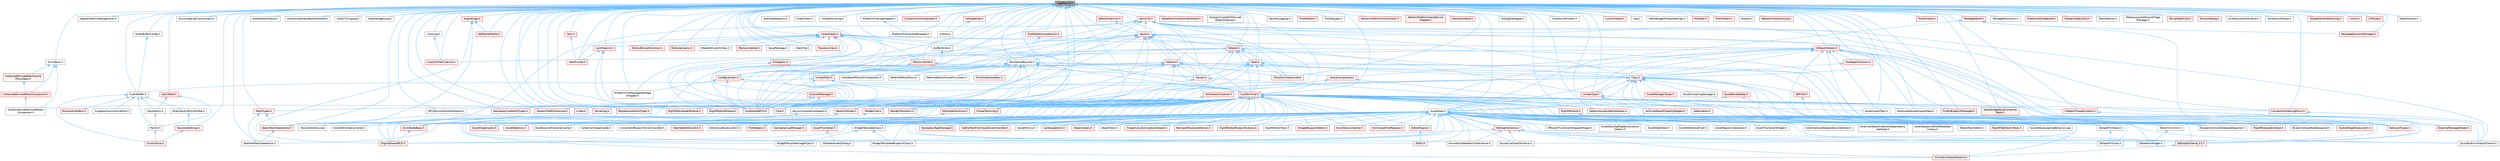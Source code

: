 digraph "LogMacros.h"
{
 // INTERACTIVE_SVG=YES
 // LATEX_PDF_SIZE
  bgcolor="transparent";
  edge [fontname=Helvetica,fontsize=10,labelfontname=Helvetica,labelfontsize=10];
  node [fontname=Helvetica,fontsize=10,shape=box,height=0.2,width=0.4];
  Node1 [id="Node000001",label="LogMacros.h",height=0.2,width=0.4,color="gray40", fillcolor="grey60", style="filled", fontcolor="black",tooltip=" "];
  Node1 -> Node2 [id="edge1_Node000001_Node000002",dir="back",color="steelblue1",style="solid",tooltip=" "];
  Node2 [id="Node000002",label="AnimBank.h",height=0.2,width=0.4,color="grey40", fillcolor="white", style="filled",URL="$d6/dc9/AnimBank_8h.html",tooltip=" "];
  Node2 -> Node3 [id="edge2_Node000002_Node000003",dir="back",color="steelblue1",style="solid",tooltip=" "];
  Node3 [id="Node000003",label="HLODInstancedSkinnedMesh\lComponent.h",height=0.2,width=0.4,color="grey40", fillcolor="white", style="filled",URL="$d5/d06/HLODInstancedSkinnedMeshComponent_8h.html",tooltip=" "];
  Node2 -> Node4 [id="edge3_Node000002_Node000004",dir="back",color="steelblue1",style="solid",tooltip=" "];
  Node4 [id="Node000004",label="InstancedSkinnedMeshComponent.h",height=0.2,width=0.4,color="red", fillcolor="#FFF0F0", style="filled",URL="$d7/da7/InstancedSkinnedMeshComponent_8h.html",tooltip=" "];
  Node4 -> Node3 [id="edge4_Node000004_Node000003",dir="back",color="steelblue1",style="solid",tooltip=" "];
  Node2 -> Node6 [id="edge5_Node000002_Node000006",dir="back",color="steelblue1",style="solid",tooltip=" "];
  Node6 [id="Node000006",label="InstancedSkinnedMeshScene\lProxyDesc.h",height=0.2,width=0.4,color="red", fillcolor="#FFF0F0", style="filled",URL="$d7/d6c/InstancedSkinnedMeshSceneProxyDesc_8h.html",tooltip=" "];
  Node6 -> Node4 [id="edge6_Node000006_Node000004",dir="back",color="steelblue1",style="solid",tooltip=" "];
  Node1 -> Node7 [id="edge7_Node000001_Node000007",dir="back",color="steelblue1",style="solid",tooltip=" "];
  Node7 [id="Node000007",label="ApplePlatformDebugEvents.h",height=0.2,width=0.4,color="grey40", fillcolor="white", style="filled",URL="$df/d0c/ApplePlatformDebugEvents_8h.html",tooltip=" "];
  Node1 -> Node8 [id="edge8_Node000001_Node000008",dir="back",color="steelblue1",style="solid",tooltip=" "];
  Node8 [id="Node000008",label="AssetData.h",height=0.2,width=0.4,color="grey40", fillcolor="white", style="filled",URL="$d9/d19/AssetData_8h.html",tooltip=" "];
  Node8 -> Node9 [id="edge9_Node000008_Node000009",dir="back",color="steelblue1",style="solid",tooltip=" "];
  Node9 [id="Node000009",label="ActorDescContainer.h",height=0.2,width=0.4,color="red", fillcolor="#FFF0F0", style="filled",URL="$de/df0/ActorDescContainer_8h.html",tooltip=" "];
  Node8 -> Node33 [id="edge10_Node000008_Node000033",dir="back",color="steelblue1",style="solid",tooltip=" "];
  Node33 [id="Node000033",label="AnimAssetFindReplace.h",height=0.2,width=0.4,color="red", fillcolor="#FFF0F0", style="filled",URL="$d2/d3f/AnimAssetFindReplace_8h.html",tooltip=" "];
  Node8 -> Node37 [id="edge11_Node000008_Node000037",dir="back",color="steelblue1",style="solid",tooltip=" "];
  Node37 [id="Node000037",label="AnimationGraphSchema.h",height=0.2,width=0.4,color="red", fillcolor="#FFF0F0", style="filled",URL="$dc/d75/AnimationGraphSchema_8h.html",tooltip=" "];
  Node8 -> Node40 [id="edge12_Node000008_Node000040",dir="back",color="steelblue1",style="solid",tooltip=" "];
  Node40 [id="Node000040",label="AnimationStateMachineSchema.h",height=0.2,width=0.4,color="grey40", fillcolor="white", style="filled",URL="$d7/d8c/AnimationStateMachineSchema_8h.html",tooltip=" "];
  Node8 -> Node41 [id="edge13_Node000008_Node000041",dir="back",color="steelblue1",style="solid",tooltip=" "];
  Node41 [id="Node000041",label="AssetDataTagMapSerialization\lDetails.h",height=0.2,width=0.4,color="grey40", fillcolor="white", style="filled",URL="$d5/d67/AssetDataTagMapSerializationDetails_8h.html",tooltip=" "];
  Node8 -> Node42 [id="edge14_Node000008_Node000042",dir="back",color="steelblue1",style="solid",tooltip=" "];
  Node42 [id="Node000042",label="AssetDataToken.h",height=0.2,width=0.4,color="grey40", fillcolor="white", style="filled",URL="$d2/da5/AssetDataToken_8h.html",tooltip=" "];
  Node8 -> Node43 [id="edge15_Node000008_Node000043",dir="back",color="steelblue1",style="solid",tooltip=" "];
  Node43 [id="Node000043",label="AssetDragDropOp.h",height=0.2,width=0.4,color="red", fillcolor="#FFF0F0", style="filled",URL="$df/dda/AssetDragDropOp_8h.html",tooltip=" "];
  Node8 -> Node45 [id="edge16_Node000008_Node000045",dir="back",color="steelblue1",style="solid",tooltip=" "];
  Node45 [id="Node000045",label="AssetReferenceFixer.h",height=0.2,width=0.4,color="grey40", fillcolor="white", style="filled",URL="$dd/da4/AssetReferenceFixer_8h.html",tooltip=" "];
  Node8 -> Node46 [id="edge17_Node000008_Node000046",dir="back",color="steelblue1",style="solid",tooltip=" "];
  Node46 [id="Node000046",label="AssetRegistryGenerator.h",height=0.2,width=0.4,color="grey40", fillcolor="white", style="filled",URL="$df/dd1/AssetRegistryGenerator_8h.html",tooltip=" "];
  Node8 -> Node47 [id="edge18_Node000008_Node000047",dir="back",color="steelblue1",style="solid",tooltip=" "];
  Node47 [id="Node000047",label="AssetSelection.h",height=0.2,width=0.4,color="red", fillcolor="#FFF0F0", style="filled",URL="$d2/d2c/AssetSelection_8h.html",tooltip=" "];
  Node8 -> Node55 [id="edge19_Node000008_Node000055",dir="back",color="steelblue1",style="solid",tooltip=" "];
  Node55 [id="Node000055",label="AssetSourceFilenameCache.h",height=0.2,width=0.4,color="grey40", fillcolor="white", style="filled",URL="$dd/d16/AssetSourceFilenameCache_8h.html",tooltip=" "];
  Node8 -> Node56 [id="edge20_Node000008_Node000056",dir="back",color="steelblue1",style="solid",tooltip=" "];
  Node56 [id="Node000056",label="AssetThumbnail.h",height=0.2,width=0.4,color="red", fillcolor="#FFF0F0", style="filled",URL="$d7/d61/AssetThumbnail_8h.html",tooltip=" "];
  Node56 -> Node65 [id="edge21_Node000056_Node000065",dir="back",color="steelblue1",style="solid",tooltip=" "];
  Node65 [id="Node000065",label="SDeleteAssetsDialog.h",height=0.2,width=0.4,color="grey40", fillcolor="white", style="filled",URL="$d7/d0d/SDeleteAssetsDialog_8h.html",tooltip=" "];
  Node8 -> Node67 [id="edge22_Node000008_Node000067",dir="back",color="steelblue1",style="solid",tooltip=" "];
  Node67 [id="Node000067",label="AssetThumbnailWidget.h",height=0.2,width=0.4,color="grey40", fillcolor="white", style="filled",URL="$d8/d2a/AssetThumbnailWidget_8h.html",tooltip=" "];
  Node8 -> Node68 [id="edge23_Node000008_Node000068",dir="back",color="steelblue1",style="solid",tooltip=" "];
  Node68 [id="Node000068",label="AudioWidgetSubsystem.h",height=0.2,width=0.4,color="red", fillcolor="#FFF0F0", style="filled",URL="$de/d1b/AudioWidgetSubsystem_8h.html",tooltip=" "];
  Node8 -> Node70 [id="edge24_Node000008_Node000070",dir="back",color="steelblue1",style="solid",tooltip=" "];
  Node70 [id="Node000070",label="BlueprintActionDatabaseRegistrar.h",height=0.2,width=0.4,color="grey40", fillcolor="white", style="filled",URL="$d5/d5d/BlueprintActionDatabaseRegistrar_8h.html",tooltip=" "];
  Node8 -> Node71 [id="edge25_Node000008_Node000071",dir="back",color="steelblue1",style="solid",tooltip=" "];
  Node71 [id="Node000071",label="BlueprintAssetNodeSpawner.h",height=0.2,width=0.4,color="grey40", fillcolor="white", style="filled",URL="$d2/d56/BlueprintAssetNodeSpawner_8h.html",tooltip=" "];
  Node8 -> Node72 [id="edge26_Node000008_Node000072",dir="back",color="steelblue1",style="solid",tooltip=" "];
  Node72 [id="Node000072",label="CollectionDragDropOp.h",height=0.2,width=0.4,color="grey40", fillcolor="white", style="filled",URL="$d6/d23/CollectionDragDropOp_8h.html",tooltip=" "];
  Node8 -> Node73 [id="edge27_Node000008_Node000073",dir="back",color="steelblue1",style="solid",tooltip=" "];
  Node73 [id="Node000073",label="CompileAllBlueprintsCommandlet.h",height=0.2,width=0.4,color="grey40", fillcolor="white", style="filled",URL="$d4/d7d/CompileAllBlueprintsCommandlet_8h.html",tooltip=" "];
  Node8 -> Node74 [id="edge28_Node000008_Node000074",dir="back",color="steelblue1",style="solid",tooltip=" "];
  Node74 [id="Node000074",label="DataTableEditorUtils.h",height=0.2,width=0.4,color="red", fillcolor="#FFF0F0", style="filled",URL="$d6/d6f/DataTableEditorUtils_8h.html",tooltip=" "];
  Node8 -> Node76 [id="edge29_Node000008_Node000076",dir="back",color="steelblue1",style="solid",tooltip=" "];
  Node76 [id="Node000076",label="EdGraphSchema.h",height=0.2,width=0.4,color="red", fillcolor="#FFF0F0", style="filled",URL="$d2/dce/EdGraphSchema_8h.html",tooltip=" "];
  Node76 -> Node37 [id="edge30_Node000076_Node000037",dir="back",color="steelblue1",style="solid",tooltip=" "];
  Node76 -> Node40 [id="edge31_Node000076_Node000040",dir="back",color="steelblue1",style="solid",tooltip=" "];
  Node76 -> Node258 [id="edge32_Node000076_Node000258",dir="back",color="steelblue1",style="solid",tooltip=" "];
  Node258 [id="Node000258",label="EdGraphSchema_K2.h",height=0.2,width=0.4,color="red", fillcolor="#FFF0F0", style="filled",URL="$d0/dcf/EdGraphSchema__K2_8h.html",tooltip=" "];
  Node258 -> Node37 [id="edge33_Node000258_Node000037",dir="back",color="steelblue1",style="solid",tooltip=" "];
  Node76 -> Node133 [id="edge34_Node000076_Node000133",dir="back",color="steelblue1",style="solid",tooltip=" "];
  Node133 [id="Node000133",label="EngineSharedPCH.h",height=0.2,width=0.4,color="red", fillcolor="#FFF0F0", style="filled",URL="$dc/dbb/EngineSharedPCH_8h.html",tooltip=" "];
  Node76 -> Node464 [id="edge35_Node000076_Node000464",dir="back",color="steelblue1",style="solid",tooltip=" "];
  Node464 [id="Node000464",label="SoundCueGraphSchema.h",height=0.2,width=0.4,color="grey40", fillcolor="white", style="filled",URL="$d7/d4a/SoundCueGraphSchema_8h.html",tooltip=" "];
  Node76 -> Node131 [id="edge36_Node000076_Node000131",dir="back",color="steelblue1",style="solid",tooltip=" "];
  Node131 [id="Node000131",label="SoundSubmixGraphSchema.h",height=0.2,width=0.4,color="grey40", fillcolor="white", style="filled",URL="$dc/ddf/SoundSubmixGraphSchema_8h.html",tooltip=" "];
  Node8 -> Node258 [id="edge37_Node000008_Node000258",dir="back",color="steelblue1",style="solid",tooltip=" "];
  Node8 -> Node465 [id="edge38_Node000008_Node000465",dir="back",color="steelblue1",style="solid",tooltip=" "];
  Node465 [id="Node000465",label="Editor.h",height=0.2,width=0.4,color="red", fillcolor="#FFF0F0", style="filled",URL="$de/d6e/Editor_8h.html",tooltip=" "];
  Node8 -> Node619 [id="edge39_Node000008_Node000619",dir="back",color="steelblue1",style="solid",tooltip=" "];
  Node619 [id="Node000619",label="EditorAnimUtils.h",height=0.2,width=0.4,color="grey40", fillcolor="white", style="filled",URL="$d1/dd4/EditorAnimUtils_8h.html",tooltip=" "];
  Node619 -> Node560 [id="edge40_Node000619_Node000560",dir="back",color="steelblue1",style="solid",tooltip=" "];
  Node560 [id="Node000560",label="SSkeletonWidget.h",height=0.2,width=0.4,color="grey40", fillcolor="white", style="filled",URL="$dd/da7/SSkeletonWidget_8h.html",tooltip=" "];
  Node8 -> Node620 [id="edge41_Node000008_Node000620",dir="back",color="steelblue1",style="solid",tooltip=" "];
  Node620 [id="Node000620",label="EditorAssetSubsystem.h",height=0.2,width=0.4,color="grey40", fillcolor="white", style="filled",URL="$df/d69/EditorAssetSubsystem_8h.html",tooltip=" "];
  Node8 -> Node621 [id="edge42_Node000008_Node000621",dir="back",color="steelblue1",style="solid",tooltip=" "];
  Node621 [id="Node000621",label="EditorEngine.h",height=0.2,width=0.4,color="red", fillcolor="#FFF0F0", style="filled",URL="$da/d0c/EditorEngine_8h.html",tooltip=" "];
  Node621 -> Node465 [id="edge43_Node000621_Node000465",dir="back",color="steelblue1",style="solid",tooltip=" "];
  Node8 -> Node133 [id="edge44_Node000008_Node000133",dir="back",color="steelblue1",style="solid",tooltip=" "];
  Node8 -> Node624 [id="edge45_Node000008_Node000624",dir="back",color="steelblue1",style="solid",tooltip=" "];
  Node624 [id="Node000624",label="ExternalAssetDependencyGatherer.h",height=0.2,width=0.4,color="grey40", fillcolor="white", style="filled",URL="$da/dbe/ExternalAssetDependencyGatherer_8h.html",tooltip=" "];
  Node8 -> Node625 [id="edge46_Node000008_Node000625",dir="back",color="steelblue1",style="solid",tooltip=" "];
  Node625 [id="Node000625",label="ExternalObjectAndActorDependency\lGatherer.h",height=0.2,width=0.4,color="grey40", fillcolor="white", style="filled",URL="$d3/d4e/ExternalObjectAndActorDependencyGatherer_8h.html",tooltip=" "];
  Node8 -> Node626 [id="edge47_Node000008_Node000626",dir="back",color="steelblue1",style="solid",tooltip=" "];
  Node626 [id="Node000626",label="ExternalPackageHelper.h",height=0.2,width=0.4,color="red", fillcolor="#FFF0F0", style="filled",URL="$d3/d2f/ExternalPackageHelper_8h.html",tooltip=" "];
  Node8 -> Node628 [id="edge48_Node000008_Node000628",dir="back",color="steelblue1",style="solid",tooltip=" "];
  Node628 [id="Node000628",label="FileHelpers.h",height=0.2,width=0.4,color="red", fillcolor="#FFF0F0", style="filled",URL="$d9/d82/FileHelpers_8h.html",tooltip=" "];
  Node8 -> Node630 [id="edge49_Node000008_Node000630",dir="back",color="steelblue1",style="solid",tooltip=" "];
  Node630 [id="Node000630",label="GameplayCueManager.h",height=0.2,width=0.4,color="red", fillcolor="#FFF0F0", style="filled",URL="$d7/d4e/GameplayCueManager_8h.html",tooltip=" "];
  Node8 -> Node633 [id="edge50_Node000008_Node000633",dir="back",color="steelblue1",style="solid",tooltip=" "];
  Node633 [id="Node000633",label="GameplayTagsManager.h",height=0.2,width=0.4,color="red", fillcolor="#FFF0F0", style="filled",URL="$d5/dc9/GameplayTagsManager_8h.html",tooltip=" "];
  Node8 -> Node705 [id="edge51_Node000008_Node000705",dir="back",color="steelblue1",style="solid",tooltip=" "];
  Node705 [id="Node000705",label="GatherTextFromAssetsCommandlet.h",height=0.2,width=0.4,color="red", fillcolor="#FFF0F0", style="filled",URL="$df/da5/GatherTextFromAssetsCommandlet_8h.html",tooltip=" "];
  Node8 -> Node706 [id="edge52_Node000008_Node000706",dir="back",color="steelblue1",style="solid",tooltip=" "];
  Node706 [id="Node000706",label="IAssetFamily.h",height=0.2,width=0.4,color="grey40", fillcolor="white", style="filled",URL="$d5/d12/IAssetFamily_8h.html",tooltip=" "];
  Node8 -> Node707 [id="edge53_Node000008_Node000707",dir="back",color="steelblue1",style="solid",tooltip=" "];
  Node707 [id="Node000707",label="LandscapeUtils.h",height=0.2,width=0.4,color="red", fillcolor="#FFF0F0", style="filled",URL="$d0/dc0/LandscapeUtils_8h.html",tooltip=" "];
  Node8 -> Node718 [id="edge54_Node000008_Node000718",dir="back",color="steelblue1",style="solid",tooltip=" "];
  Node718 [id="Node000718",label="LevelSequenceShotMetaData\lLibrary.h",height=0.2,width=0.4,color="grey40", fillcolor="white", style="filled",URL="$d2/d37/LevelSequenceShotMetaDataLibrary_8h.html",tooltip=" "];
  Node8 -> Node719 [id="edge55_Node000008_Node000719",dir="back",color="steelblue1",style="solid",tooltip=" "];
  Node719 [id="Node000719",label="MediaTrackEditor.h",height=0.2,width=0.4,color="grey40", fillcolor="white", style="filled",URL="$d0/d41/MediaTrackEditor_8h.html",tooltip=" "];
  Node8 -> Node720 [id="edge56_Node000008_Node000720",dir="back",color="steelblue1",style="solid",tooltip=" "];
  Node720 [id="Node000720",label="NoExportTypes.h",height=0.2,width=0.4,color="red", fillcolor="#FFF0F0", style="filled",URL="$d3/d21/NoExportTypes_8h.html",tooltip=" "];
  Node8 -> Node825 [id="edge57_Node000008_Node000825",dir="back",color="steelblue1",style="solid",tooltip=" "];
  Node825 [id="Node000825",label="ObjectLibrary.h",height=0.2,width=0.4,color="red", fillcolor="#FFF0F0", style="filled",URL="$d8/de1/ObjectLibrary_8h.html",tooltip=" "];
  Node8 -> Node827 [id="edge58_Node000008_Node000827",dir="back",color="steelblue1",style="solid",tooltip=" "];
  Node827 [id="Node000827",label="ObjectTools.h",height=0.2,width=0.4,color="grey40", fillcolor="white", style="filled",URL="$d3/d71/ObjectTools_8h.html",tooltip=" "];
  Node8 -> Node828 [id="edge59_Node000008_Node000828",dir="back",color="steelblue1",style="solid",tooltip=" "];
  Node828 [id="Node000828",label="PropertyCustomizationHelpers.h",height=0.2,width=0.4,color="red", fillcolor="#FFF0F0", style="filled",URL="$d7/dd0/PropertyCustomizationHelpers_8h.html",tooltip=" "];
  Node8 -> Node830 [id="edge60_Node000008_Node000830",dir="back",color="steelblue1",style="solid",tooltip=" "];
  Node830 [id="Node000830",label="ReimportFbxSceneFactory.h",height=0.2,width=0.4,color="red", fillcolor="#FFF0F0", style="filled",URL="$dc/d5f/ReimportFbxSceneFactory_8h.html",tooltip=" "];
  Node8 -> Node279 [id="edge61_Node000008_Node000279",dir="back",color="steelblue1",style="solid",tooltip=" "];
  Node279 [id="Node000279",label="RigVMEditorBlueprintLibrary.h",height=0.2,width=0.4,color="red", fillcolor="#FFF0F0", style="filled",URL="$d9/d31/RigVMEditorBlueprintLibrary_8h.html",tooltip=" "];
  Node8 -> Node831 [id="edge62_Node000008_Node000831",dir="back",color="steelblue1",style="solid",tooltip=" "];
  Node831 [id="Node000831",label="RigVMEditorTools.h",height=0.2,width=0.4,color="grey40", fillcolor="white", style="filled",URL="$d5/ddd/RigVMEditorTools_8h.html",tooltip=" "];
  Node8 -> Node292 [id="edge63_Node000008_Node000292",dir="back",color="steelblue1",style="solid",tooltip=" "];
  Node292 [id="Node000292",label="RigVMTreeToolkitTask.h",height=0.2,width=0.4,color="red", fillcolor="#FFF0F0", style="filled",URL="$d1/dd5/RigVMTreeToolkitTask_8h.html",tooltip=" "];
  Node8 -> Node65 [id="edge64_Node000008_Node000065",dir="back",color="steelblue1",style="solid",tooltip=" "];
  Node8 -> Node236 [id="edge65_Node000008_Node000236",dir="back",color="steelblue1",style="solid",tooltip=" "];
  Node236 [id="Node000236",label="SGraphPinClass.h",height=0.2,width=0.4,color="grey40", fillcolor="white", style="filled",URL="$df/d8d/SGraphPinClass_8h.html",tooltip=" "];
  Node8 -> Node235 [id="edge66_Node000008_Node000235",dir="back",color="steelblue1",style="solid",tooltip=" "];
  Node235 [id="Node000235",label="SGraphPinObject.h",height=0.2,width=0.4,color="grey40", fillcolor="white", style="filled",URL="$da/dd6/SGraphPinObject_8h.html",tooltip=" "];
  Node235 -> Node236 [id="edge67_Node000235_Node000236",dir="back",color="steelblue1",style="solid",tooltip=" "];
  Node8 -> Node560 [id="edge68_Node000008_Node000560",dir="back",color="steelblue1",style="solid",tooltip=" "];
  Node8 -> Node464 [id="edge69_Node000008_Node000464",dir="back",color="steelblue1",style="solid",tooltip=" "];
  Node8 -> Node131 [id="edge70_Node000008_Node000131",dir="back",color="steelblue1",style="solid",tooltip=" "];
  Node8 -> Node832 [id="edge71_Node000008_Node000832",dir="back",color="steelblue1",style="solid",tooltip=" "];
  Node832 [id="Node000832",label="SoundWaveLoadingBehavior.cpp",height=0.2,width=0.4,color="grey40", fillcolor="white", style="filled",URL="$d7/d95/SoundWaveLoadingBehavior_8cpp.html",tooltip=" "];
  Node8 -> Node833 [id="edge72_Node000008_Node000833",dir="back",color="steelblue1",style="solid",tooltip=" "];
  Node833 [id="Node000833",label="VPAssetThumbnailWrapperWidget.h",height=0.2,width=0.4,color="grey40", fillcolor="white", style="filled",URL="$d8/da8/VPAssetThumbnailWrapperWidget_8h.html",tooltip=" "];
  Node8 -> Node90 [id="edge73_Node000008_Node000090",dir="back",color="steelblue1",style="solid",tooltip=" "];
  Node90 [id="Node000090",label="WidgetBlueprintEditor.h",height=0.2,width=0.4,color="red", fillcolor="#FFF0F0", style="filled",URL="$d6/d04/WidgetBlueprintEditor_8h.html",tooltip=" "];
  Node8 -> Node834 [id="edge74_Node000008_Node000834",dir="back",color="steelblue1",style="solid",tooltip=" "];
  Node834 [id="Node000834",label="WidgetTemplateBlueprintClass.h",height=0.2,width=0.4,color="grey40", fillcolor="white", style="filled",URL="$d4/d8e/WidgetTemplateBlueprintClass_8h.html",tooltip=" "];
  Node8 -> Node835 [id="edge75_Node000008_Node000835",dir="back",color="steelblue1",style="solid",tooltip=" "];
  Node835 [id="Node000835",label="WidgetTemplateClass.h",height=0.2,width=0.4,color="grey40", fillcolor="white", style="filled",URL="$df/da5/WidgetTemplateClass_8h.html",tooltip=" "];
  Node835 -> Node834 [id="edge76_Node000835_Node000834",dir="back",color="steelblue1",style="solid",tooltip=" "];
  Node835 -> Node836 [id="edge77_Node000835_Node000836",dir="back",color="steelblue1",style="solid",tooltip=" "];
  Node836 [id="Node000836",label="WidgetTemplateImageClass.h",height=0.2,width=0.4,color="grey40", fillcolor="white", style="filled",URL="$d1/d00/WidgetTemplateImageClass_8h.html",tooltip=" "];
  Node8 -> Node836 [id="edge78_Node000008_Node000836",dir="back",color="steelblue1",style="solid",tooltip=" "];
  Node1 -> Node837 [id="edge79_Node000001_Node000837",dir="back",color="steelblue1",style="solid",tooltip=" "];
  Node837 [id="Node000837",label="AssetImportTask.h",height=0.2,width=0.4,color="grey40", fillcolor="white", style="filled",URL="$d7/d65/AssetImportTask_8h.html",tooltip=" "];
  Node1 -> Node838 [id="edge80_Node000001_Node000838",dir="back",color="steelblue1",style="solid",tooltip=" "];
  Node838 [id="Node000838",label="AsyncCompilationHelpers.h",height=0.2,width=0.4,color="grey40", fillcolor="white", style="filled",URL="$df/df6/AsyncCompilationHelpers_8h.html",tooltip=" "];
  Node838 -> Node839 [id="edge81_Node000838_Node000839",dir="back",color="steelblue1",style="solid",tooltip=" "];
  Node839 [id="Node000839",label="GroomBindingCompiler.h",height=0.2,width=0.4,color="grey40", fillcolor="white", style="filled",URL="$d6/def/GroomBindingCompiler_8h.html",tooltip=" "];
  Node838 -> Node840 [id="edge82_Node000838_Node000840",dir="back",color="steelblue1",style="solid",tooltip=" "];
  Node840 [id="Node000840",label="Texture2DArray.cpp",height=0.2,width=0.4,color="grey40", fillcolor="white", style="filled",URL="$d7/d13/Texture2DArray_8cpp.html",tooltip=" "];
  Node1 -> Node841 [id="edge83_Node000001_Node000841",dir="back",color="steelblue1",style="solid",tooltip=" "];
  Node841 [id="Node000841",label="AsyncLoadingFlushContext.h",height=0.2,width=0.4,color="grey40", fillcolor="white", style="filled",URL="$d2/db2/AsyncLoadingFlushContext_8h.html",tooltip=" "];
  Node1 -> Node842 [id="edge84_Node000001_Node000842",dir="back",color="steelblue1",style="solid",tooltip=" "];
  Node842 [id="Node000842",label="AudioBuffer.h",height=0.2,width=0.4,color="grey40", fillcolor="white", style="filled",URL="$d7/da7/AudioBuffer_8h.html",tooltip=" "];
  Node842 -> Node843 [id="edge85_Node000842_Node000843",dir="back",color="steelblue1",style="solid",tooltip=" "];
  Node843 [id="Node000843",label="FusionVoice.h",height=0.2,width=0.4,color="red", fillcolor="#FFF0F0", style="filled",URL="$d2/dca/FusionVoice_8h.html",tooltip=" "];
  Node842 -> Node846 [id="edge86_Node000842_Node000846",dir="back",color="steelblue1",style="solid",tooltip=" "];
  Node846 [id="Node000846",label="GainMatrix.h",height=0.2,width=0.4,color="grey40", fillcolor="white", style="filled",URL="$d0/d14/GainMatrix_8h.html",tooltip=" "];
  Node846 -> Node847 [id="edge87_Node000846_Node000847",dir="back",color="steelblue1",style="solid",tooltip=" "];
  Node847 [id="Node000847",label="Panner.h",height=0.2,width=0.4,color="grey40", fillcolor="white", style="filled",URL="$dc/dea/Panner_8h.html",tooltip=" "];
  Node847 -> Node843 [id="edge88_Node000847_Node000843",dir="back",color="steelblue1",style="solid",tooltip=" "];
  Node842 -> Node848 [id="edge89_Node000842_Node000848",dir="back",color="steelblue1",style="solid",tooltip=" "];
  Node848 [id="Node000848",label="MusicalAudioBus.h",height=0.2,width=0.4,color="red", fillcolor="#FFF0F0", style="filled",URL="$d4/d5c/MusicalAudioBus_8h.html",tooltip=" "];
  Node842 -> Node847 [id="edge90_Node000842_Node000847",dir="back",color="steelblue1",style="solid",tooltip=" "];
  Node842 -> Node845 [id="edge91_Node000842_Node000845",dir="back",color="steelblue1",style="solid",tooltip=" "];
  Node845 [id="Node000845",label="SingletonFusionVoicePool.h",height=0.2,width=0.4,color="grey40", fillcolor="white", style="filled",URL="$d3/da3/SingletonFusionVoicePool_8h.html",tooltip=" "];
  Node842 -> Node851 [id="edge92_Node000842_Node000851",dir="back",color="steelblue1",style="solid",tooltip=" "];
  Node851 [id="Node000851",label="StretcherAndPitchShifter.h",height=0.2,width=0.4,color="grey40", fillcolor="white", style="filled",URL="$da/d13/StretcherAndPitchShifter_8h.html",tooltip=" "];
  Node851 -> Node852 [id="edge93_Node000851_Node000852",dir="back",color="steelblue1",style="solid",tooltip=" "];
  Node852 [id="Node000852",label="KeyzoneSettings.h",height=0.2,width=0.4,color="red", fillcolor="#FFF0F0", style="filled",URL="$d0/d30/KeyzoneSettings_8h.html",tooltip=" "];
  Node852 -> Node843 [id="edge94_Node000852_Node000843",dir="back",color="steelblue1",style="solid",tooltip=" "];
  Node1 -> Node855 [id="edge95_Node000001_Node000855",dir="back",color="steelblue1",style="solid",tooltip=" "];
  Node855 [id="Node000855",label="AudioBufferConfig.h",height=0.2,width=0.4,color="grey40", fillcolor="white", style="filled",URL="$d8/d7f/AudioBufferConfig_8h.html",tooltip=" "];
  Node855 -> Node842 [id="edge96_Node000855_Node000842",dir="back",color="steelblue1",style="solid",tooltip=" "];
  Node1 -> Node580 [id="edge97_Node000001_Node000580",dir="back",color="steelblue1",style="solid",tooltip=" "];
  Node580 [id="Node000580",label="AudioEditorModule.h",height=0.2,width=0.4,color="grey40", fillcolor="white", style="filled",URL="$d4/d28/AudioEditorModule_8h.html",tooltip=" "];
  Node1 -> Node856 [id="edge98_Node000001_Node000856",dir="back",color="steelblue1",style="solid",tooltip=" "];
  Node856 [id="Node000856",label="AudioSynesthesiaEditorModule.h",height=0.2,width=0.4,color="grey40", fillcolor="white", style="filled",URL="$df/dc9/AudioSynesthesiaEditorModule_8h.html",tooltip=" "];
  Node1 -> Node857 [id="edge99_Node000001_Node000857",dir="back",color="steelblue1",style="solid",tooltip=" "];
  Node857 [id="Node000857",label="AudioTimingLog.h",height=0.2,width=0.4,color="grey40", fillcolor="white", style="filled",URL="$d0/dde/AudioTimingLog_8h.html",tooltip=" "];
  Node1 -> Node858 [id="edge100_Node000001_Node000858",dir="back",color="steelblue1",style="solid",tooltip=" "];
  Node858 [id="Node000858",label="AudioWidgetsLog.h",height=0.2,width=0.4,color="grey40", fillcolor="white", style="filled",URL="$d1/d21/AudioWidgetsLog_8h.html",tooltip=" "];
  Node1 -> Node859 [id="edge101_Node000001_Node000859",dir="back",color="steelblue1",style="solid",tooltip=" "];
  Node859 [id="Node000859",label="AutomatedAssetImportData.h",height=0.2,width=0.4,color="grey40", fillcolor="white", style="filled",URL="$dd/d4f/AutomatedAssetImportData_8h.html",tooltip=" "];
  Node1 -> Node860 [id="edge102_Node000001_Node000860",dir="back",color="steelblue1",style="solid",tooltip=" "];
  Node860 [id="Node000860",label="BoxSphereBounds.h",height=0.2,width=0.4,color="grey40", fillcolor="white", style="filled",URL="$d3/d0a/BoxSphereBounds_8h.html",tooltip=" "];
  Node860 -> Node861 [id="edge103_Node000860_Node000861",dir="back",color="steelblue1",style="solid",tooltip=" "];
  Node861 [id="Node000861",label="Core.h",height=0.2,width=0.4,color="red", fillcolor="#FFF0F0", style="filled",URL="$d6/dd7/Core_8h.html",tooltip=" "];
  Node860 -> Node868 [id="edge104_Node000860_Node000868",dir="back",color="steelblue1",style="solid",tooltip=" "];
  Node868 [id="Node000868",label="CoreMinimal.h",height=0.2,width=0.4,color="red", fillcolor="#FFF0F0", style="filled",URL="$d7/d67/CoreMinimal_8h.html",tooltip=" "];
  Node868 -> Node9 [id="edge105_Node000868_Node000009",dir="back",color="steelblue1",style="solid",tooltip=" "];
  Node868 -> Node33 [id="edge106_Node000868_Node000033",dir="back",color="steelblue1",style="solid",tooltip=" "];
  Node868 -> Node1366 [id="edge107_Node000868_Node001366",dir="back",color="steelblue1",style="solid",tooltip=" "];
  Node1366 [id="Node001366",label="AnimNodeBase.h",height=0.2,width=0.4,color="red", fillcolor="#FFF0F0", style="filled",URL="$d9/dce/AnimNodeBase_8h.html",tooltip=" "];
  Node1366 -> Node133 [id="edge108_Node001366_Node000133",dir="back",color="steelblue1",style="solid",tooltip=" "];
  Node868 -> Node37 [id="edge109_Node000868_Node000037",dir="back",color="steelblue1",style="solid",tooltip=" "];
  Node868 -> Node40 [id="edge110_Node000868_Node000040",dir="back",color="steelblue1",style="solid",tooltip=" "];
  Node868 -> Node2034 [id="edge111_Node000868_Node002034",dir="back",color="steelblue1",style="solid",tooltip=" "];
  Node2034 [id="Node002034",label="ArchiveObjectPropertyMapper.h",height=0.2,width=0.4,color="red", fillcolor="#FFF0F0", style="filled",URL="$dc/d9a/ArchiveObjectPropertyMapper_8h.html",tooltip=" "];
  Node868 -> Node43 [id="edge112_Node000868_Node000043",dir="back",color="steelblue1",style="solid",tooltip=" "];
  Node868 -> Node837 [id="edge113_Node000868_Node000837",dir="back",color="steelblue1",style="solid",tooltip=" "];
  Node868 -> Node47 [id="edge114_Node000868_Node000047",dir="back",color="steelblue1",style="solid",tooltip=" "];
  Node868 -> Node55 [id="edge115_Node000868_Node000055",dir="back",color="steelblue1",style="solid",tooltip=" "];
  Node868 -> Node56 [id="edge116_Node000868_Node000056",dir="back",color="steelblue1",style="solid",tooltip=" "];
  Node868 -> Node838 [id="edge117_Node000868_Node000838",dir="back",color="steelblue1",style="solid",tooltip=" "];
  Node868 -> Node2272 [id="edge118_Node000868_Node002272",dir="back",color="steelblue1",style="solid",tooltip=" "];
  Node2272 [id="Node002272",label="Attenuation.h",height=0.2,width=0.4,color="red", fillcolor="#FFF0F0", style="filled",URL="$d3/d18/Attenuation_8h.html",tooltip=" "];
  Node868 -> Node68 [id="edge119_Node000868_Node000068",dir="back",color="steelblue1",style="solid",tooltip=" "];
  Node868 -> Node859 [id="edge120_Node000868_Node000859",dir="back",color="steelblue1",style="solid",tooltip=" "];
  Node868 -> Node70 [id="edge121_Node000868_Node000070",dir="back",color="steelblue1",style="solid",tooltip=" "];
  Node868 -> Node71 [id="edge122_Node000868_Node000071",dir="back",color="steelblue1",style="solid",tooltip=" "];
  Node868 -> Node72 [id="edge123_Node000868_Node000072",dir="back",color="steelblue1",style="solid",tooltip=" "];
  Node868 -> Node73 [id="edge124_Node000868_Node000073",dir="back",color="steelblue1",style="solid",tooltip=" "];
  Node868 -> Node127 [id="edge125_Node000868_Node000127",dir="back",color="steelblue1",style="solid",tooltip=" "];
  Node127 [id="Node000127",label="ConnectionDrawingPolicy.h",height=0.2,width=0.4,color="red", fillcolor="#FFF0F0", style="filled",URL="$d5/dc8/ConnectionDrawingPolicy_8h.html",tooltip=" "];
  Node127 -> Node131 [id="edge126_Node000127_Node000131",dir="back",color="steelblue1",style="solid",tooltip=" "];
  Node868 -> Node861 [id="edge127_Node000868_Node000861",dir="back",color="steelblue1",style="solid",tooltip=" "];
  Node868 -> Node3887 [id="edge128_Node000868_Node003887",dir="back",color="steelblue1",style="solid",tooltip=" "];
  Node3887 [id="Node003887",label="CoreSharedPCH.h",height=0.2,width=0.4,color="red", fillcolor="#FFF0F0", style="filled",URL="$d8/de5/CoreSharedPCH_8h.html",tooltip=" "];
  Node868 -> Node74 [id="edge129_Node000868_Node000074",dir="back",color="steelblue1",style="solid",tooltip=" "];
  Node868 -> Node76 [id="edge130_Node000868_Node000076",dir="back",color="steelblue1",style="solid",tooltip=" "];
  Node868 -> Node258 [id="edge131_Node000868_Node000258",dir="back",color="steelblue1",style="solid",tooltip=" "];
  Node868 -> Node465 [id="edge132_Node000868_Node000465",dir="back",color="steelblue1",style="solid",tooltip=" "];
  Node868 -> Node619 [id="edge133_Node000868_Node000619",dir="back",color="steelblue1",style="solid",tooltip=" "];
  Node868 -> Node620 [id="edge134_Node000868_Node000620",dir="back",color="steelblue1",style="solid",tooltip=" "];
  Node868 -> Node621 [id="edge135_Node000868_Node000621",dir="back",color="steelblue1",style="solid",tooltip=" "];
  Node868 -> Node628 [id="edge136_Node000868_Node000628",dir="back",color="steelblue1",style="solid",tooltip=" "];
  Node868 -> Node2621 [id="edge137_Node000868_Node002621",dir="back",color="steelblue1",style="solid",tooltip=" "];
  Node2621 [id="Node002621",label="FindInBlueprintManager.h",height=0.2,width=0.4,color="red", fillcolor="#FFF0F0", style="filled",URL="$db/d3b/FindInBlueprintManager_8h.html",tooltip=" "];
  Node868 -> Node6173 [id="edge138_Node000868_Node006173",dir="back",color="steelblue1",style="solid",tooltip=" "];
  Node6173 [id="Node006173",label="GPUTextureTransferModule.h",height=0.2,width=0.4,color="grey40", fillcolor="white", style="filled",URL="$df/da0/GPUTextureTransferModule_8h.html",tooltip=" "];
  Node868 -> Node630 [id="edge139_Node000868_Node000630",dir="back",color="steelblue1",style="solid",tooltip=" "];
  Node868 -> Node2345 [id="edge140_Node000868_Node002345",dir="back",color="steelblue1",style="solid",tooltip=" "];
  Node2345 [id="Node002345",label="GameplayCueNotifyTypes.h",height=0.2,width=0.4,color="red", fillcolor="#FFF0F0", style="filled",URL="$d7/d1f/GameplayCueNotifyTypes_8h.html",tooltip=" "];
  Node868 -> Node633 [id="edge141_Node000868_Node000633",dir="back",color="steelblue1",style="solid",tooltip=" "];
  Node868 -> Node705 [id="edge142_Node000868_Node000705",dir="back",color="steelblue1",style="solid",tooltip=" "];
  Node868 -> Node6185 [id="edge143_Node000868_Node006185",dir="back",color="steelblue1",style="solid",tooltip=" "];
  Node6185 [id="Node006185",label="GenericAccessibleInterfaces.h",height=0.2,width=0.4,color="red", fillcolor="#FFF0F0", style="filled",URL="$d9/dbb/GenericAccessibleInterfaces_8h.html",tooltip=" "];
  Node868 -> Node6189 [id="edge144_Node000868_Node006189",dir="back",color="steelblue1",style="solid",tooltip=" "];
  Node6189 [id="Node006189",label="GenericOctree.h",height=0.2,width=0.4,color="red", fillcolor="#FFF0F0", style="filled",URL="$de/de6/GenericOctree_8h.html",tooltip=" "];
  Node6189 -> Node133 [id="edge145_Node006189_Node000133",dir="back",color="steelblue1",style="solid",tooltip=" "];
  Node868 -> Node6192 [id="edge146_Node000868_Node006192",dir="back",color="steelblue1",style="solid",tooltip=" "];
  Node6192 [id="Node006192",label="GenericPlatformSurvey.h",height=0.2,width=0.4,color="red", fillcolor="#FFF0F0", style="filled",URL="$dd/d93/GenericPlatformSurvey_8h.html",tooltip=" "];
  Node868 -> Node839 [id="edge147_Node000868_Node000839",dir="back",color="steelblue1",style="solid",tooltip=" "];
  Node868 -> Node3 [id="edge148_Node000868_Node000003",dir="back",color="steelblue1",style="solid",tooltip=" "];
  Node868 -> Node706 [id="edge149_Node000868_Node000706",dir="back",color="steelblue1",style="solid",tooltip=" "];
  Node868 -> Node707 [id="edge150_Node000868_Node000707",dir="back",color="steelblue1",style="solid",tooltip=" "];
  Node868 -> Node5969 [id="edge151_Node000868_Node005969",dir="back",color="steelblue1",style="solid",tooltip=" "];
  Node5969 [id="Node005969",label="Linker.h",height=0.2,width=0.4,color="red", fillcolor="#FFF0F0", style="filled",URL="$d8/d3d/Linker_8h.html",tooltip=" "];
  Node868 -> Node6709 [id="edge152_Node000868_Node006709",dir="back",color="steelblue1",style="solid",tooltip=" "];
  Node6709 [id="Node006709",label="MeshTypes.h",height=0.2,width=0.4,color="red", fillcolor="#FFF0F0", style="filled",URL="$dd/d98/MeshTypes_8h.html",tooltip=" "];
  Node6709 -> Node6712 [id="edge153_Node006709_Node006712",dir="back",color="steelblue1",style="solid",tooltip=" "];
  Node6712 [id="Node006712",label="SkeletalMeshOperations.h",height=0.2,width=0.4,color="grey40", fillcolor="white", style="filled",URL="$d0/d82/SkeletalMeshOperations_8h.html",tooltip=" "];
  Node6709 -> Node6713 [id="edge154_Node006709_Node006713",dir="back",color="steelblue1",style="solid",tooltip=" "];
  Node6713 [id="Node006713",label="StaticMeshOperations.h",height=0.2,width=0.4,color="red", fillcolor="#FFF0F0", style="filled",URL="$da/dfe/StaticMeshOperations_8h.html",tooltip=" "];
  Node6713 -> Node6712 [id="edge155_Node006713_Node006712",dir="back",color="steelblue1",style="solid",tooltip=" "];
  Node868 -> Node6810 [id="edge156_Node000868_Node006810",dir="back",color="steelblue1",style="solid",tooltip=" "];
  Node6810 [id="Node006810",label="MoverLog.h",height=0.2,width=0.4,color="red", fillcolor="#FFF0F0", style="filled",URL="$d0/db0/MoverLog_8h.html",tooltip=" "];
  Node868 -> Node825 [id="edge157_Node000868_Node000825",dir="back",color="steelblue1",style="solid",tooltip=" "];
  Node868 -> Node827 [id="edge158_Node000868_Node000827",dir="back",color="steelblue1",style="solid",tooltip=" "];
  Node868 -> Node6897 [id="edge159_Node000868_Node006897",dir="back",color="steelblue1",style="solid",tooltip=" "];
  Node6897 [id="Node006897",label="PackedLevelActorTypes.h",height=0.2,width=0.4,color="red", fillcolor="#FFF0F0", style="filled",URL="$d0/d1a/PackedLevelActorTypes_8h.html",tooltip=" "];
  Node868 -> Node828 [id="edge160_Node000868_Node000828",dir="back",color="steelblue1",style="solid",tooltip=" "];
  Node868 -> Node830 [id="edge161_Node000868_Node000830",dir="back",color="steelblue1",style="solid",tooltip=" "];
  Node868 -> Node7004 [id="edge162_Node000868_Node007004",dir="back",color="steelblue1",style="solid",tooltip=" "];
  Node7004 [id="Node007004",label="RenderTransform.h",height=0.2,width=0.4,color="red", fillcolor="#FFF0F0", style="filled",URL="$d7/d9f/RenderTransform_8h.html",tooltip=" "];
  Node868 -> Node7021 [id="edge163_Node000868_Node007021",dir="back",color="steelblue1",style="solid",tooltip=" "];
  Node7021 [id="Node007021",label="RigVMDeveloperModule.h",height=0.2,width=0.4,color="red", fillcolor="#FFF0F0", style="filled",URL="$d9/d9e/RigVMDeveloperModule_8h.html",tooltip=" "];
  Node868 -> Node279 [id="edge164_Node000868_Node000279",dir="back",color="steelblue1",style="solid",tooltip=" "];
  Node868 -> Node589 [id="edge165_Node000868_Node000589",dir="back",color="steelblue1",style="solid",tooltip=" "];
  Node589 [id="Node000589",label="RigVMEditorModule.h",height=0.2,width=0.4,color="red", fillcolor="#FFF0F0", style="filled",URL="$df/d47/RigVMEditorModule_8h.html",tooltip=" "];
  Node868 -> Node831 [id="edge166_Node000868_Node000831",dir="back",color="steelblue1",style="solid",tooltip=" "];
  Node868 -> Node3721 [id="edge167_Node000868_Node003721",dir="back",color="steelblue1",style="solid",tooltip=" "];
  Node3721 [id="Node003721",label="RigVMExecuteContext.h",height=0.2,width=0.4,color="red", fillcolor="#FFF0F0", style="filled",URL="$d8/d0d/RigVMExecuteContext_8h.html",tooltip=" "];
  Node868 -> Node7026 [id="edge168_Node000868_Node007026",dir="back",color="steelblue1",style="solid",tooltip=" "];
  Node7026 [id="Node007026",label="RigVMModule.h",height=0.2,width=0.4,color="red", fillcolor="#FFF0F0", style="filled",URL="$df/df8/RigVMModule_8h.html",tooltip=" "];
  Node7026 -> Node3721 [id="edge169_Node007026_Node003721",dir="back",color="steelblue1",style="solid",tooltip=" "];
  Node868 -> Node65 [id="edge170_Node000868_Node000065",dir="back",color="steelblue1",style="solid",tooltip=" "];
  Node868 -> Node236 [id="edge171_Node000868_Node000236",dir="back",color="steelblue1",style="solid",tooltip=" "];
  Node868 -> Node235 [id="edge172_Node000868_Node000235",dir="back",color="steelblue1",style="solid",tooltip=" "];
  Node868 -> Node560 [id="edge173_Node000868_Node000560",dir="back",color="steelblue1",style="solid",tooltip=" "];
  Node868 -> Node6357 [id="edge174_Node000868_Node006357",dir="back",color="steelblue1",style="solid",tooltip=" "];
  Node6357 [id="Node006357",label="ShaderCore.h",height=0.2,width=0.4,color="red", fillcolor="#FFF0F0", style="filled",URL="$d2/dc9/ShaderCore_8h.html",tooltip=" "];
  Node6357 -> Node133 [id="edge175_Node006357_Node000133",dir="back",color="steelblue1",style="solid",tooltip=" "];
  Node868 -> Node6712 [id="edge176_Node000868_Node006712",dir="back",color="steelblue1",style="solid",tooltip=" "];
  Node868 -> Node7117 [id="edge177_Node000868_Node007117",dir="back",color="steelblue1",style="solid",tooltip=" "];
  Node7117 [id="Node007117",label="SlateWidgetStyleContainer\lBase.h",height=0.2,width=0.4,color="red", fillcolor="#FFF0F0", style="filled",URL="$d8/db4/SlateWidgetStyleContainerBase_8h.html",tooltip=" "];
  Node868 -> Node464 [id="edge178_Node000868_Node000464",dir="back",color="steelblue1",style="solid",tooltip=" "];
  Node868 -> Node6713 [id="edge179_Node000868_Node006713",dir="back",color="steelblue1",style="solid",tooltip=" "];
  Node868 -> Node7279 [id="edge180_Node000868_Node007279",dir="back",color="steelblue1",style="solid",tooltip=" "];
  Node7279 [id="Node007279",label="UObjectThreadContext.h",height=0.2,width=0.4,color="red", fillcolor="#FFF0F0", style="filled",URL="$d7/da1/UObjectThreadContext_8h.html",tooltip=" "];
  Node7279 -> Node626 [id="edge181_Node007279_Node000626",dir="back",color="steelblue1",style="solid",tooltip=" "];
  Node868 -> Node6407 [id="edge182_Node000868_Node006407",dir="back",color="steelblue1",style="solid",tooltip=" "];
  Node6407 [id="Node006407",label="VirtualTexturing.h",height=0.2,width=0.4,color="red", fillcolor="#FFF0F0", style="filled",URL="$da/da6/VirtualTexturing_8h.html",tooltip=" "];
  Node868 -> Node90 [id="edge183_Node000868_Node000090",dir="back",color="steelblue1",style="solid",tooltip=" "];
  Node868 -> Node834 [id="edge184_Node000868_Node000834",dir="back",color="steelblue1",style="solid",tooltip=" "];
  Node868 -> Node835 [id="edge185_Node000868_Node000835",dir="back",color="steelblue1",style="solid",tooltip=" "];
  Node868 -> Node836 [id="edge186_Node000868_Node000836",dir="back",color="steelblue1",style="solid",tooltip=" "];
  Node860 -> Node3887 [id="edge187_Node000860_Node003887",dir="back",color="steelblue1",style="solid",tooltip=" "];
  Node860 -> Node7360 [id="edge188_Node000860_Node007360",dir="back",color="steelblue1",style="solid",tooltip=" "];
  Node7360 [id="Node007360",label="DeferredDecalProxy.h",height=0.2,width=0.4,color="grey40", fillcolor="white", style="filled",URL="$d6/d26/DeferredDecalProxy_8h.html",tooltip=" "];
  Node860 -> Node7361 [id="edge189_Node000860_Node007361",dir="back",color="steelblue1",style="solid",tooltip=" "];
  Node7361 [id="Node007361",label="DeferredDecalSceneProxyDesc.h",height=0.2,width=0.4,color="grey40", fillcolor="white", style="filled",URL="$d1/db1/DeferredDecalSceneProxyDesc_8h.html",tooltip=" "];
  Node860 -> Node6189 [id="edge190_Node000860_Node006189",dir="back",color="steelblue1",style="solid",tooltip=" "];
  Node860 -> Node720 [id="edge191_Node000860_Node000720",dir="back",color="steelblue1",style="solid",tooltip=" "];
  Node860 -> Node5770 [id="edge192_Node000860_Node005770",dir="back",color="steelblue1",style="solid",tooltip=" "];
  Node5770 [id="Node005770",label="PrimitiveSceneDesc.h",height=0.2,width=0.4,color="red", fillcolor="#FFF0F0", style="filled",URL="$de/dca/PrimitiveSceneDesc_8h.html",tooltip=" "];
  Node860 -> Node7004 [id="edge193_Node000860_Node007004",dir="back",color="steelblue1",style="solid",tooltip=" "];
  Node860 -> Node5098 [id="edge194_Node000860_Node005098",dir="back",color="steelblue1",style="solid",tooltip=" "];
  Node5098 [id="Node005098",label="SceneComponent.h",height=0.2,width=0.4,color="red", fillcolor="#FFF0F0", style="filled",URL="$dd/de8/SceneComponent_8h.html",tooltip=" "];
  Node5098 -> Node133 [id="edge195_Node005098_Node000133",dir="back",color="steelblue1",style="solid",tooltip=" "];
  Node5098 -> Node3721 [id="edge196_Node005098_Node003721",dir="back",color="steelblue1",style="solid",tooltip=" "];
  Node860 -> Node7362 [id="edge197_Node000860_Node007362",dir="back",color="steelblue1",style="solid",tooltip=" "];
  Node7362 [id="Node007362",label="UnrealMath.h",height=0.2,width=0.4,color="red", fillcolor="#FFF0F0", style="filled",URL="$d8/db2/UnrealMath_8h.html",tooltip=" "];
  Node7362 -> Node842 [id="edge198_Node007362_Node000842",dir="back",color="steelblue1",style="solid",tooltip=" "];
  Node7362 -> Node861 [id="edge199_Node007362_Node000861",dir="back",color="steelblue1",style="solid",tooltip=" "];
  Node7362 -> Node868 [id="edge200_Node007362_Node000868",dir="back",color="steelblue1",style="solid",tooltip=" "];
  Node7362 -> Node3887 [id="edge201_Node007362_Node003887",dir="back",color="steelblue1",style="solid",tooltip=" "];
  Node860 -> Node7376 [id="edge202_Node000860_Node007376",dir="back",color="steelblue1",style="solid",tooltip=" "];
  Node7376 [id="Node007376",label="Variant.h",height=0.2,width=0.4,color="red", fillcolor="#FFF0F0", style="filled",URL="$de/d56/Variant_8h.html",tooltip=" "];
  Node7376 -> Node861 [id="edge203_Node007376_Node000861",dir="back",color="steelblue1",style="solid",tooltip=" "];
  Node7376 -> Node6185 [id="edge204_Node007376_Node006185",dir="back",color="steelblue1",style="solid",tooltip=" "];
  Node860 -> Node7377 [id="edge205_Node000860_Node007377",dir="back",color="steelblue1",style="solid",tooltip=" "];
  Node7377 [id="Node007377",label="ViewBasedTransformAdjusters.h",height=0.2,width=0.4,color="grey40", fillcolor="white", style="filled",URL="$d0/df3/ViewBasedTransformAdjusters_8h.html",tooltip=" "];
  Node1 -> Node7378 [id="edge206_Node000001_Node007378",dir="back",color="steelblue1",style="solid",tooltip=" "];
  Node7378 [id="Node007378",label="BufferWriter.h",height=0.2,width=0.4,color="grey40", fillcolor="white", style="filled",URL="$de/d1c/BufferWriter_8h.html",tooltip=" "];
  Node7378 -> Node861 [id="edge207_Node007378_Node000861",dir="back",color="steelblue1",style="solid",tooltip=" "];
  Node1 -> Node7379 [id="edge208_Node000001_Node007379",dir="back",color="steelblue1",style="solid",tooltip=" "];
  Node7379 [id="Node007379",label="BulkDataRegistry.h",height=0.2,width=0.4,color="grey40", fillcolor="white", style="filled",URL="$da/db4/BulkDataRegistry_8h.html",tooltip=" "];
  Node1 -> Node4772 [id="edge209_Node000001_Node004772",dir="back",color="steelblue1",style="solid",tooltip=" "];
  Node4772 [id="Node004772",label="ChaosFlesh.h",height=0.2,width=0.4,color="grey40", fillcolor="white", style="filled",URL="$da/dd9/ChaosFlesh_8h.html",tooltip=" "];
  Node1 -> Node7380 [id="edge210_Node000001_Node007380",dir="back",color="steelblue1",style="solid",tooltip=" "];
  Node7380 [id="Node007380",label="ChaosMoverLog.h",height=0.2,width=0.4,color="grey40", fillcolor="white", style="filled",URL="$db/d83/ChaosMoverLog_8h.html",tooltip=" "];
  Node1 -> Node5176 [id="edge211_Node000001_Node005176",dir="back",color="steelblue1",style="solid",tooltip=" "];
  Node5176 [id="Node005176",label="Class.h",height=0.2,width=0.4,color="red", fillcolor="#FFF0F0", style="filled",URL="$d4/d05/Class_8h.html",tooltip=" "];
  Node5176 -> Node5177 [id="edge212_Node005176_Node005177",dir="back",color="steelblue1",style="solid",tooltip=" "];
  Node5177 [id="Node005177",label="ARFilter.h",height=0.2,width=0.4,color="red", fillcolor="#FFF0F0", style="filled",URL="$da/df2/ARFilter_8h.html",tooltip=" "];
  Node5177 -> Node720 [id="edge213_Node005177_Node000720",dir="back",color="steelblue1",style="solid",tooltip=" "];
  Node5176 -> Node1366 [id="edge214_Node005176_Node001366",dir="back",color="steelblue1",style="solid",tooltip=" "];
  Node5176 -> Node2034 [id="edge215_Node005176_Node002034",dir="back",color="steelblue1",style="solid",tooltip=" "];
  Node5176 -> Node5178 [id="edge216_Node005176_Node005178",dir="back",color="steelblue1",style="solid",tooltip=" "];
  Node5178 [id="Node005178",label="AssetBundleData.h",height=0.2,width=0.4,color="red", fillcolor="#FFF0F0", style="filled",URL="$df/d47/AssetBundleData_8h.html",tooltip=" "];
  Node5178 -> Node8 [id="edge217_Node005178_Node000008",dir="back",color="steelblue1",style="solid",tooltip=" "];
  Node5178 -> Node720 [id="edge218_Node005178_Node000720",dir="back",color="steelblue1",style="solid",tooltip=" "];
  Node5176 -> Node4929 [id="edge219_Node005176_Node004929",dir="back",color="steelblue1",style="solid",tooltip=" "];
  Node4929 [id="Node004929",label="AssetCompilingManager.h",height=0.2,width=0.4,color="grey40", fillcolor="white", style="filled",URL="$d2/d23/AssetCompilingManager_8h.html",tooltip=" "];
  Node5176 -> Node8 [id="edge220_Node005176_Node000008",dir="back",color="steelblue1",style="solid",tooltip=" "];
  Node5176 -> Node5195 [id="edge221_Node005176_Node005195",dir="back",color="steelblue1",style="solid",tooltip=" "];
  Node5195 [id="Node005195",label="AssetManagerTypes.h",height=0.2,width=0.4,color="red", fillcolor="#FFF0F0", style="filled",URL="$d6/d98/AssetManagerTypes_8h.html",tooltip=" "];
  Node5176 -> Node2272 [id="edge222_Node005176_Node002272",dir="back",color="steelblue1",style="solid",tooltip=" "];
  Node5176 -> Node1362 [id="edge223_Node005176_Node001362",dir="back",color="steelblue1",style="solid",tooltip=" "];
  Node1362 [id="Node001362",label="AttributesContainer.h",height=0.2,width=0.4,color="red", fillcolor="#FFF0F0", style="filled",URL="$d7/db7/AttributesContainer_8h.html",tooltip=" "];
  Node1362 -> Node1363 [id="edge224_Node001362_Node001363",dir="back",color="steelblue1",style="solid",tooltip=" "];
  Node1363 [id="Node001363",label="AttributesRuntime.h",height=0.2,width=0.4,color="red", fillcolor="#FFF0F0", style="filled",URL="$dc/dc1/AttributesRuntime_8h.html",tooltip=" "];
  Node1363 -> Node1366 [id="edge225_Node001363_Node001366",dir="back",color="steelblue1",style="solid",tooltip=" "];
  Node5176 -> Node1363 [id="edge226_Node005176_Node001363",dir="back",color="steelblue1",style="solid",tooltip=" "];
  Node5176 -> Node68 [id="edge227_Node005176_Node000068",dir="back",color="steelblue1",style="solid",tooltip=" "];
  Node5176 -> Node70 [id="edge228_Node005176_Node000070",dir="back",color="steelblue1",style="solid",tooltip=" "];
  Node5176 -> Node71 [id="edge229_Node005176_Node000071",dir="back",color="steelblue1",style="solid",tooltip=" "];
  Node5176 -> Node258 [id="edge230_Node005176_Node000258",dir="back",color="steelblue1",style="solid",tooltip=" "];
  Node5176 -> Node5223 [id="edge231_Node005176_Node005223",dir="back",color="steelblue1",style="solid",tooltip=" "];
  Node5223 [id="Node005223",label="UnrealType.h",height=0.2,width=0.4,color="red", fillcolor="#FFF0F0", style="filled",URL="$d6/d2f/UnrealType_8h.html",tooltip=" "];
  Node5223 -> Node619 [id="edge232_Node005223_Node000619",dir="back",color="steelblue1",style="solid",tooltip=" "];
  Node5223 -> Node3721 [id="edge233_Node005223_Node003721",dir="back",color="steelblue1",style="solid",tooltip=" "];
  Node1 -> Node2888 [id="edge234_Node000001_Node002888",dir="back",color="steelblue1",style="solid",tooltip=" "];
  Node2888 [id="Node002888",label="ClusterUnionComponent.h",height=0.2,width=0.4,color="red", fillcolor="#FFF0F0", style="filled",URL="$d0/d16/ClusterUnionComponent_8h.html",tooltip=" "];
  Node1 -> Node7381 [id="edge235_Node000001_Node007381",dir="back",color="steelblue1",style="solid",tooltip=" "];
  Node7381 [id="Node007381",label="ConfigCacheIni.h",height=0.2,width=0.4,color="red", fillcolor="#FFF0F0", style="filled",URL="$dd/d3f/ConfigCacheIni_8h.html",tooltip=" "];
  Node7381 -> Node861 [id="edge236_Node007381_Node000861",dir="back",color="steelblue1",style="solid",tooltip=" "];
  Node7381 -> Node3887 [id="edge237_Node007381_Node003887",dir="back",color="steelblue1",style="solid",tooltip=" "];
  Node7381 -> Node6398 [id="edge238_Node007381_Node006398",dir="back",color="steelblue1",style="solid",tooltip=" "];
  Node6398 [id="Node006398",label="IPlatformFileManagedStorage\lWrapper.h",height=0.2,width=0.4,color="grey40", fillcolor="white", style="filled",URL="$db/d2e/IPlatformFileManagedStorageWrapper_8h.html",tooltip=" "];
  Node1 -> Node127 [id="edge239_Node000001_Node000127",dir="back",color="steelblue1",style="solid",tooltip=" "];
  Node1 -> Node7385 [id="edge240_Node000001_Node007385",dir="back",color="steelblue1",style="solid",tooltip=" "];
  Node7385 [id="Node007385",label="CookLog.h",height=0.2,width=0.4,color="grey40", fillcolor="white", style="filled",URL="$d8/d47/CookLog_8h.html",tooltip=" "];
  Node7385 -> Node4943 [id="edge241_Node007385_Node004943",dir="back",color="steelblue1",style="solid",tooltip=" "];
  Node4943 [id="Node004943",label="CookOnTheFlyServer.h",height=0.2,width=0.4,color="red", fillcolor="#FFF0F0", style="filled",URL="$dc/dca/CookOnTheFlyServer_8h.html",tooltip=" "];
  Node1 -> Node4943 [id="edge242_Node000001_Node004943",dir="back",color="steelblue1",style="solid",tooltip=" "];
  Node1 -> Node861 [id="edge243_Node000001_Node000861",dir="back",color="steelblue1",style="solid",tooltip=" "];
  Node1 -> Node7386 [id="edge244_Node000001_Node007386",dir="back",color="steelblue1",style="solid",tooltip=" "];
  Node7386 [id="Node007386",label="CoreGlobals.h",height=0.2,width=0.4,color="red", fillcolor="#FFF0F0", style="filled",URL="$d5/d8c/CoreGlobals_8h.html",tooltip=" "];
  Node7386 -> Node7378 [id="edge245_Node007386_Node007378",dir="back",color="steelblue1",style="solid",tooltip=" "];
  Node7386 -> Node7381 [id="edge246_Node007386_Node007381",dir="back",color="steelblue1",style="solid",tooltip=" "];
  Node7386 -> Node861 [id="edge247_Node007386_Node000861",dir="back",color="steelblue1",style="solid",tooltip=" "];
  Node7386 -> Node868 [id="edge248_Node007386_Node000868",dir="back",color="steelblue1",style="solid",tooltip=" "];
  Node7386 -> Node3887 [id="edge249_Node007386_Node003887",dir="back",color="steelblue1",style="solid",tooltip=" "];
  Node7386 -> Node6189 [id="edge250_Node007386_Node006189",dir="back",color="steelblue1",style="solid",tooltip=" "];
  Node7386 -> Node6398 [id="edge251_Node007386_Node006398",dir="back",color="steelblue1",style="solid",tooltip=" "];
  Node7386 -> Node7682 [id="edge252_Node007386_Node007682",dir="back",color="steelblue1",style="solid",tooltip=" "];
  Node7682 [id="Node007682",label="LockFreeList.h",height=0.2,width=0.4,color="red", fillcolor="#FFF0F0", style="filled",URL="$d4/de7/LockFreeList_8h.html",tooltip=" "];
  Node7682 -> Node861 [id="edge253_Node007682_Node000861",dir="back",color="steelblue1",style="solid",tooltip=" "];
  Node7682 -> Node3887 [id="edge254_Node007682_Node003887",dir="back",color="steelblue1",style="solid",tooltip=" "];
  Node7682 -> Node6376 [id="edge255_Node007682_Node006376",dir="back",color="steelblue1",style="solid",tooltip=" "];
  Node6376 [id="Node006376",label="TaskPrivate.h",height=0.2,width=0.4,color="red", fillcolor="#FFF0F0", style="filled",URL="$d0/d89/TaskPrivate_8h.html",tooltip=" "];
  Node7386 -> Node7693 [id="edge256_Node007386_Node007693",dir="back",color="steelblue1",style="solid",tooltip=" "];
  Node7693 [id="Node007693",label="MallocBinnedCommon.h",height=0.2,width=0.4,color="red", fillcolor="#FFF0F0", style="filled",URL="$d9/d32/MallocBinnedCommon_8h.html",tooltip=" "];
  Node7386 -> Node7697 [id="edge257_Node007386_Node007697",dir="back",color="steelblue1",style="solid",tooltip=" "];
  Node7697 [id="Node007697",label="MallocJemalloc.h",height=0.2,width=0.4,color="red", fillcolor="#FFF0F0", style="filled",URL="$d6/d4c/MallocJemalloc_8h.html",tooltip=" "];
  Node7386 -> Node7698 [id="edge258_Node007386_Node007698",dir="back",color="steelblue1",style="solid",tooltip=" "];
  Node7698 [id="Node007698",label="MediaIOCoreUtilities.h",height=0.2,width=0.4,color="grey40", fillcolor="white", style="filled",URL="$dc/d1b/MediaIOCoreUtilities_8h.html",tooltip=" "];
  Node7386 -> Node7676 [id="edge259_Node007386_Node007676",dir="back",color="steelblue1",style="solid",tooltip=" "];
  Node7676 [id="Node007676",label="MemoryHasher.h",height=0.2,width=0.4,color="red", fillcolor="#FFF0F0", style="filled",URL="$d5/de0/MemoryHasher_8h.html",tooltip=" "];
  Node7386 -> Node7699 [id="edge260_Node007386_Node007699",dir="back",color="steelblue1",style="solid",tooltip=" "];
  Node7699 [id="Node007699",label="MemoryWriter.h",height=0.2,width=0.4,color="red", fillcolor="#FFF0F0", style="filled",URL="$d5/dce/MemoryWriter_8h.html",tooltip=" "];
  Node7699 -> Node861 [id="edge261_Node007699_Node000861",dir="back",color="steelblue1",style="solid",tooltip=" "];
  Node7699 -> Node3887 [id="edge262_Node007699_Node003887",dir="back",color="steelblue1",style="solid",tooltip=" "];
  Node7699 -> Node7376 [id="edge263_Node007699_Node007376",dir="back",color="steelblue1",style="solid",tooltip=" "];
  Node7386 -> Node6088 [id="edge264_Node007386_Node006088",dir="back",color="steelblue1",style="solid",tooltip=" "];
  Node6088 [id="Node006088",label="SavePackage.h",height=0.2,width=0.4,color="grey40", fillcolor="white", style="filled",URL="$d7/d0a/SavePackage_8h.html",tooltip=" "];
  Node7386 -> Node6286 [id="edge265_Node007386_Node006286",dir="back",color="steelblue1",style="solid",tooltip=" "];
  Node6286 [id="Node006286",label="StatsFile.h",height=0.2,width=0.4,color="grey40", fillcolor="white", style="filled",URL="$d7/d3b/StatsFile_8h.html",tooltip=" "];
  Node7386 -> Node6376 [id="edge266_Node007386_Node006376",dir="back",color="steelblue1",style="solid",tooltip=" "];
  Node7386 -> Node8029 [id="edge267_Node007386_Node008029",dir="back",color="steelblue1",style="solid",tooltip=" "];
  Node8029 [id="Node008029",label="TraceAuxiliary.h",height=0.2,width=0.4,color="red", fillcolor="#FFF0F0", style="filled",URL="$dd/d7e/TraceAuxiliary_8h.html",tooltip=" "];
  Node7386 -> Node7581 [id="edge268_Node007386_Node007581",dir="back",color="steelblue1",style="solid",tooltip=" "];
  Node7581 [id="Node007581",label="UObjectGlobals.h",height=0.2,width=0.4,color="red", fillcolor="#FFF0F0", style="filled",URL="$d0/da9/UObjectGlobals_8h.html",tooltip=" "];
  Node7581 -> Node8 [id="edge269_Node007581_Node000008",dir="back",color="steelblue1",style="solid",tooltip=" "];
  Node7581 -> Node837 [id="edge270_Node007581_Node000837",dir="back",color="steelblue1",style="solid",tooltip=" "];
  Node7581 -> Node68 [id="edge271_Node007581_Node000068",dir="back",color="steelblue1",style="solid",tooltip=" "];
  Node7581 -> Node859 [id="edge272_Node007581_Node000859",dir="back",color="steelblue1",style="solid",tooltip=" "];
  Node7581 -> Node71 [id="edge273_Node007581_Node000071",dir="back",color="steelblue1",style="solid",tooltip=" "];
  Node7581 -> Node5176 [id="edge274_Node007581_Node005176",dir="back",color="steelblue1",style="solid",tooltip=" "];
  Node7581 -> Node4943 [id="edge275_Node007581_Node004943",dir="back",color="steelblue1",style="solid",tooltip=" "];
  Node7581 -> Node258 [id="edge276_Node007581_Node000258",dir="back",color="steelblue1",style="solid",tooltip=" "];
  Node7581 -> Node621 [id="edge277_Node007581_Node000621",dir="back",color="steelblue1",style="solid",tooltip=" "];
  Node7581 -> Node2621 [id="edge278_Node007581_Node002621",dir="back",color="steelblue1",style="solid",tooltip=" "];
  Node7581 -> Node7582 [id="edge279_Node007581_Node007582",dir="back",color="steelblue1",style="solid",tooltip=" "];
  Node7582 [id="Node007582",label="GarbageCollection.h",height=0.2,width=0.4,color="red", fillcolor="#FFF0F0", style="filled",URL="$d1/d85/GarbageCollection_8h.html",tooltip=" "];
  Node7582 -> Node5176 [id="edge280_Node007582_Node005176",dir="back",color="steelblue1",style="solid",tooltip=" "];
  Node7581 -> Node5098 [id="edge281_Node007581_Node005098",dir="back",color="steelblue1",style="solid",tooltip=" "];
  Node7581 -> Node7117 [id="edge282_Node007581_Node007117",dir="back",color="steelblue1",style="solid",tooltip=" "];
  Node7581 -> Node131 [id="edge283_Node007581_Node000131",dir="back",color="steelblue1",style="solid",tooltip=" "];
  Node7581 -> Node5223 [id="edge284_Node007581_Node005223",dir="back",color="steelblue1",style="solid",tooltip=" "];
  Node7386 -> Node5223 [id="edge285_Node007386_Node005223",dir="back",color="steelblue1",style="solid",tooltip=" "];
  Node1 -> Node868 [id="edge286_Node000001_Node000868",dir="back",color="steelblue1",style="solid",tooltip=" "];
  Node1 -> Node3887 [id="edge287_Node000001_Node003887",dir="back",color="steelblue1",style="solid",tooltip=" "];
  Node1 -> Node5161 [id="edge288_Node000001_Node005161",dir="back",color="steelblue1",style="solid",tooltip=" "];
  Node5161 [id="Node005161",label="DataflowSimulationGenerator.h",height=0.2,width=0.4,color="red", fillcolor="#FFF0F0", style="filled",URL="$d5/d4d/DataflowSimulationGenerator_8h.html",tooltip=" "];
  Node1 -> Node8113 [id="edge289_Node000001_Node008113",dir="back",color="steelblue1",style="solid",tooltip=" "];
  Node8113 [id="Node008113",label="DisplayClusterFillDerived\lDataCacheLog.h",height=0.2,width=0.4,color="grey40", fillcolor="white", style="filled",URL="$d0/dd0/DisplayClusterFillDerivedDataCacheLog_8h.html",tooltip=" "];
  Node1 -> Node8114 [id="edge290_Node000001_Node008114",dir="back",color="steelblue1",style="solid",tooltip=" "];
  Node8114 [id="Node008114",label="EngineLogs.h",height=0.2,width=0.4,color="red", fillcolor="#FFF0F0", style="filled",URL="$d9/de2/EngineLogs_8h.html",tooltip=" "];
  Node8114 -> Node133 [id="edge291_Node008114_Node000133",dir="back",color="steelblue1",style="solid",tooltip=" "];
  Node8114 -> Node8115 [id="edge292_Node008114_Node008115",dir="back",color="steelblue1",style="solid",tooltip=" "];
  Node8115 [id="Node008115",label="NetPacketNotify.h",height=0.2,width=0.4,color="red", fillcolor="#FFF0F0", style="filled",URL="$dd/d33/NetPacketNotify_8h.html",tooltip=" "];
  Node8114 -> Node840 [id="edge293_Node008114_Node000840",dir="back",color="steelblue1",style="solid",tooltip=" "];
  Node1 -> Node8085 [id="edge294_Node000001_Node008085",dir="back",color="steelblue1",style="solid",tooltip=" "];
  Node8085 [id="Node008085",label="EpicRtcLogging.h",height=0.2,width=0.4,color="grey40", fillcolor="white", style="filled",URL="$de/d1f/EpicRtcLogging_8h.html",tooltip=" "];
  Node1 -> Node2621 [id="edge295_Node000001_Node002621",dir="back",color="steelblue1",style="solid",tooltip=" "];
  Node1 -> Node8116 [id="edge296_Node000001_Node008116",dir="back",color="steelblue1",style="solid",tooltip=" "];
  Node8116 [id="Node008116",label="FloatPacker.h",height=0.2,width=0.4,color="red", fillcolor="#FFF0F0", style="filled",URL="$de/d0d/FloatPacker_8h.html",tooltip=" "];
  Node1 -> Node8117 [id="edge297_Node000001_Node008117",dir="back",color="steelblue1",style="solid",tooltip=" "];
  Node8117 [id="Node008117",label="FourBiquads.h",height=0.2,width=0.4,color="grey40", fillcolor="white", style="filled",URL="$db/da6/FourBiquads_8h.html",tooltip=" "];
  Node1 -> Node6173 [id="edge298_Node000001_Node006173",dir="back",color="steelblue1",style="solid",tooltip=" "];
  Node1 -> Node8118 [id="edge299_Node000001_Node008118",dir="back",color="steelblue1",style="solid",tooltip=" "];
  Node8118 [id="Node008118",label="GainTable.h",height=0.2,width=0.4,color="red", fillcolor="#FFF0F0", style="filled",URL="$df/d8c/GainTable_8h.html",tooltip=" "];
  Node8118 -> Node846 [id="edge300_Node008118_Node000846",dir="back",color="steelblue1",style="solid",tooltip=" "];
  Node8118 -> Node847 [id="edge301_Node008118_Node000847",dir="back",color="steelblue1",style="solid",tooltip=" "];
  Node1 -> Node2345 [id="edge302_Node000001_Node002345",dir="back",color="steelblue1",style="solid",tooltip=" "];
  Node1 -> Node7582 [id="edge303_Node000001_Node007582",dir="back",color="steelblue1",style="solid",tooltip=" "];
  Node1 -> Node6185 [id="edge304_Node000001_Node006185",dir="back",color="steelblue1",style="solid",tooltip=" "];
  Node1 -> Node6189 [id="edge305_Node000001_Node006189",dir="back",color="steelblue1",style="solid",tooltip=" "];
  Node1 -> Node7977 [id="edge306_Node000001_Node007977",dir="back",color="steelblue1",style="solid",tooltip=" "];
  Node7977 [id="Node007977",label="GenericPlatformChunkInstall.h",height=0.2,width=0.4,color="red", fillcolor="#FFF0F0", style="filled",URL="$d2/d0f/GenericPlatformChunkInstall_8h.html",tooltip=" "];
  Node1 -> Node7978 [id="edge307_Node000001_Node007978",dir="back",color="steelblue1",style="solid",tooltip=" "];
  Node7978 [id="Node007978",label="GenericPlatformInputDevice\lMapper.h",height=0.2,width=0.4,color="red", fillcolor="#FFF0F0", style="filled",URL="$d0/d93/GenericPlatformInputDeviceMapper_8h.html",tooltip=" "];
  Node1 -> Node6192 [id="edge308_Node000001_Node006192",dir="back",color="steelblue1",style="solid",tooltip=" "];
  Node1 -> Node8119 [id="edge309_Node000001_Node008119",dir="back",color="steelblue1",style="solid",tooltip=" "];
  Node8119 [id="Node008119",label="GeometryBase.h",height=0.2,width=0.4,color="red", fillcolor="#FFF0F0", style="filled",URL="$d5/d5e/GeometryBase_8h.html",tooltip=" "];
  Node1 -> Node8133 [id="edge310_Node000001_Node008133",dir="back",color="steelblue1",style="solid",tooltip=" "];
  Node8133 [id="Node008133",label="Histogram.h",height=0.2,width=0.4,color="red", fillcolor="#FFF0F0", style="filled",URL="$d7/db2/Histogram_8h.html",tooltip=" "];
  Node8133 -> Node3887 [id="edge311_Node008133_Node003887",dir="back",color="steelblue1",style="solid",tooltip=" "];
  Node1 -> Node7913 [id="edge312_Node000001_Node007913",dir="back",color="steelblue1",style="solid",tooltip=" "];
  Node7913 [id="Node007913",label="IConsoleManager.h",height=0.2,width=0.4,color="red", fillcolor="#FFF0F0", style="filled",URL="$dd/d0d/IConsoleManager_8h.html",tooltip=" "];
  Node7913 -> Node838 [id="edge313_Node007913_Node000838",dir="back",color="steelblue1",style="solid",tooltip=" "];
  Node7913 -> Node861 [id="edge314_Node007913_Node000861",dir="back",color="steelblue1",style="solid",tooltip=" "];
  Node7913 -> Node3887 [id="edge315_Node007913_Node003887",dir="back",color="steelblue1",style="solid",tooltip=" "];
  Node1 -> Node7998 [id="edge316_Node000001_Node007998",dir="back",color="steelblue1",style="solid",tooltip=" "];
  Node7998 [id="Node007998",label="IOSAppDelegate.h",height=0.2,width=0.4,color="grey40", fillcolor="white", style="filled",URL="$df/ddd/IOSAppDelegate_8h.html",tooltip=" "];
  Node1 -> Node7632 [id="edge317_Node000001_Node007632",dir="back",color="steelblue1",style="solid",tooltip=" "];
  Node7632 [id="Node007632",label="IPlatformFileCachedWrapper.h",height=0.2,width=0.4,color="grey40", fillcolor="white", style="filled",URL="$d2/d1a/IPlatformFileCachedWrapper_8h.html",tooltip=" "];
  Node1 -> Node8134 [id="edge318_Node000001_Node008134",dir="back",color="steelblue1",style="solid",tooltip=" "];
  Node8134 [id="Node008134",label="IPlatformFileLogWrapper.h",height=0.2,width=0.4,color="grey40", fillcolor="white", style="filled",URL="$d4/d5f/IPlatformFileLogWrapper_8h.html",tooltip=" "];
  Node8134 -> Node7632 [id="edge319_Node008134_Node007632",dir="back",color="steelblue1",style="solid",tooltip=" "];
  Node1 -> Node6398 [id="edge320_Node000001_Node006398",dir="back",color="steelblue1",style="solid",tooltip=" "];
  Node1 -> Node8001 [id="edge321_Node000001_Node008001",dir="back",color="steelblue1",style="solid",tooltip=" "];
  Node8001 [id="Node008001",label="InteractiveProcess.h",height=0.2,width=0.4,color="grey40", fillcolor="white", style="filled",URL="$d1/dff/InteractiveProcess_8h.html",tooltip=" "];
  Node1 -> Node6379 [id="edge322_Node000001_Node006379",dir="back",color="steelblue1",style="solid",tooltip=" "];
  Node6379 [id="Node006379",label="IoDispatcher.h",height=0.2,width=0.4,color="red", fillcolor="#FFF0F0", style="filled",URL="$d8/d3c/IoDispatcher_8h.html",tooltip=" "];
  Node6379 -> Node6383 [id="edge323_Node006379_Node006383",dir="back",color="steelblue1",style="solid",tooltip=" "];
  Node6383 [id="Node006383",label="IoStore.h",height=0.2,width=0.4,color="grey40", fillcolor="white", style="filled",URL="$d5/d52/IoStore_8h.html",tooltip=" "];
  Node1 -> Node6383 [id="edge324_Node000001_Node006383",dir="back",color="steelblue1",style="solid",tooltip=" "];
  Node1 -> Node852 [id="edge325_Node000001_Node000852",dir="back",color="steelblue1",style="solid",tooltip=" "];
  Node1 -> Node5969 [id="edge326_Node000001_Node005969",dir="back",color="steelblue1",style="solid",tooltip=" "];
  Node1 -> Node8046 [id="edge327_Node000001_Node008046",dir="back",color="steelblue1",style="solid",tooltip=" "];
  Node8046 [id="Node008046",label="LinuxWindow.h",height=0.2,width=0.4,color="red", fillcolor="#FFF0F0", style="filled",URL="$dc/d75/LinuxWindow_8h.html",tooltip=" "];
  Node1 -> Node7682 [id="edge328_Node000001_Node007682",dir="back",color="steelblue1",style="solid",tooltip=" "];
  Node1 -> Node8135 [id="edge329_Node000001_Node008135",dir="back",color="steelblue1",style="solid",tooltip=" "];
  Node8135 [id="Node008135",label="Log.h",height=0.2,width=0.4,color="grey40", fillcolor="white", style="filled",URL="$d5/dc4/TraceInsightsCore_2Public_2InsightsCore_2Common_2Log_8h.html",tooltip=" "];
  Node1 -> Node7693 [id="edge330_Node000001_Node007693",dir="back",color="steelblue1",style="solid",tooltip=" "];
  Node1 -> Node7697 [id="edge331_Node000001_Node007697",dir="back",color="steelblue1",style="solid",tooltip=" "];
  Node1 -> Node7698 [id="edge332_Node000001_Node007698",dir="back",color="steelblue1",style="solid",tooltip=" "];
  Node1 -> Node7676 [id="edge333_Node000001_Node007676",dir="back",color="steelblue1",style="solid",tooltip=" "];
  Node1 -> Node7699 [id="edge334_Node000001_Node007699",dir="back",color="steelblue1",style="solid",tooltip=" "];
  Node1 -> Node8136 [id="edge335_Node000001_Node008136",dir="back",color="steelblue1",style="solid",tooltip=" "];
  Node8136 [id="Node008136",label="MeshBudgetProjectSettings.h",height=0.2,width=0.4,color="grey40", fillcolor="white", style="filled",URL="$d2/db7/MeshBudgetProjectSettings_8h.html",tooltip=" "];
  Node1 -> Node6709 [id="edge336_Node000001_Node006709",dir="back",color="steelblue1",style="solid",tooltip=" "];
  Node1 -> Node8137 [id="edge337_Node000001_Node008137",dir="back",color="steelblue1",style="solid",tooltip=" "];
  Node8137 [id="Node008137",label="MidiOps.h",height=0.2,width=0.4,color="red", fillcolor="#FFF0F0", style="filled",URL="$d2/ddd/MidiOps_8h.html",tooltip=" "];
  Node1 -> Node762 [id="edge338_Node000001_Node000762",dir="back",color="steelblue1",style="solid",tooltip=" "];
  Node762 [id="Node000762",label="MidiStream.h",height=0.2,width=0.4,color="red", fillcolor="#FFF0F0", style="filled",URL="$d8/ded/MidiStream_8h.html",tooltip=" "];
  Node1 -> Node8138 [id="edge339_Node000001_Node008138",dir="back",color="steelblue1",style="solid",tooltip=" "];
  Node8138 [id="Node008138",label="Module.h",height=0.2,width=0.4,color="grey40", fillcolor="white", style="filled",URL="$d4/dc7/Module_8h.html",tooltip=" "];
  Node1 -> Node6810 [id="edge340_Node000001_Node006810",dir="back",color="steelblue1",style="solid",tooltip=" "];
  Node1 -> Node8115 [id="edge341_Node000001_Node008115",dir="back",color="steelblue1",style="solid",tooltip=" "];
  Node1 -> Node8139 [id="edge342_Node000001_Node008139",dir="back",color="steelblue1",style="solid",tooltip=" "];
  Node8139 [id="Node008139",label="NetworkPredictionLog.h",height=0.2,width=0.4,color="red", fillcolor="#FFF0F0", style="filled",URL="$d1/dc6/NetworkPredictionLog_8h.html",tooltip=" "];
  Node1 -> Node8007 [id="edge343_Node000001_Node008007",dir="back",color="steelblue1",style="solid",tooltip=" "];
  Node8007 [id="Node008007",label="NetworkVersion.h",height=0.2,width=0.4,color="red", fillcolor="#FFF0F0", style="filled",URL="$d7/d4b/NetworkVersion_8h.html",tooltip=" "];
  Node8007 -> Node7779 [id="edge344_Node008007_Node007779",dir="back",color="steelblue1",style="solid",tooltip=" "];
  Node7779 [id="Node007779",label="Vector.h",height=0.2,width=0.4,color="red", fillcolor="#FFF0F0", style="filled",URL="$d6/dbe/Vector_8h.html",tooltip=" "];
  Node7779 -> Node860 [id="edge345_Node007779_Node000860",dir="back",color="steelblue1",style="solid",tooltip=" "];
  Node7779 -> Node7381 [id="edge346_Node007779_Node007381",dir="back",color="steelblue1",style="solid",tooltip=" "];
  Node7779 -> Node861 [id="edge347_Node007779_Node000861",dir="back",color="steelblue1",style="solid",tooltip=" "];
  Node7779 -> Node868 [id="edge348_Node007779_Node000868",dir="back",color="steelblue1",style="solid",tooltip=" "];
  Node7779 -> Node3887 [id="edge349_Node007779_Node003887",dir="back",color="steelblue1",style="solid",tooltip=" "];
  Node7779 -> Node6189 [id="edge350_Node007779_Node006189",dir="back",color="steelblue1",style="solid",tooltip=" "];
  Node7779 -> Node720 [id="edge351_Node007779_Node000720",dir="back",color="steelblue1",style="solid",tooltip=" "];
  Node7779 -> Node7825 [id="edge352_Node007779_Node007825",dir="back",color="steelblue1",style="solid",tooltip=" "];
  Node7825 [id="Node007825",label="Quat.h",height=0.2,width=0.4,color="red", fillcolor="#FFF0F0", style="filled",URL="$d9/de9/Quat_8h.html",tooltip=" "];
  Node7825 -> Node5176 [id="edge353_Node007825_Node005176",dir="back",color="steelblue1",style="solid",tooltip=" "];
  Node7825 -> Node861 [id="edge354_Node007825_Node000861",dir="back",color="steelblue1",style="solid",tooltip=" "];
  Node7825 -> Node868 [id="edge355_Node007825_Node000868",dir="back",color="steelblue1",style="solid",tooltip=" "];
  Node7825 -> Node3887 [id="edge356_Node007825_Node003887",dir="back",color="steelblue1",style="solid",tooltip=" "];
  Node7825 -> Node720 [id="edge357_Node007825_Node000720",dir="back",color="steelblue1",style="solid",tooltip=" "];
  Node7825 -> Node7844 [id="edge358_Node007825_Node007844",dir="back",color="steelblue1",style="solid",tooltip=" "];
  Node7844 [id="Node007844",label="TransformVectorized.h",height=0.2,width=0.4,color="red", fillcolor="#FFF0F0", style="filled",URL="$d6/d1c/TransformVectorized_8h.html",tooltip=" "];
  Node7825 -> Node7362 [id="edge359_Node007825_Node007362",dir="back",color="steelblue1",style="solid",tooltip=" "];
  Node7825 -> Node7376 [id="edge360_Node007825_Node007376",dir="back",color="steelblue1",style="solid",tooltip=" "];
  Node7779 -> Node7004 [id="edge361_Node007779_Node007004",dir="back",color="steelblue1",style="solid",tooltip=" "];
  Node7779 -> Node7853 [id="edge362_Node007779_Node007853",dir="back",color="steelblue1",style="solid",tooltip=" "];
  Node7853 [id="Node007853",label="Rotator.h",height=0.2,width=0.4,color="red", fillcolor="#FFF0F0", style="filled",URL="$d8/d3a/Rotator_8h.html",tooltip=" "];
  Node7853 -> Node5176 [id="edge363_Node007853_Node005176",dir="back",color="steelblue1",style="solid",tooltip=" "];
  Node7853 -> Node7381 [id="edge364_Node007853_Node007381",dir="back",color="steelblue1",style="solid",tooltip=" "];
  Node7853 -> Node861 [id="edge365_Node007853_Node000861",dir="back",color="steelblue1",style="solid",tooltip=" "];
  Node7853 -> Node868 [id="edge366_Node007853_Node000868",dir="back",color="steelblue1",style="solid",tooltip=" "];
  Node7853 -> Node3887 [id="edge367_Node007853_Node003887",dir="back",color="steelblue1",style="solid",tooltip=" "];
  Node7853 -> Node720 [id="edge368_Node007853_Node000720",dir="back",color="steelblue1",style="solid",tooltip=" "];
  Node7853 -> Node7825 [id="edge369_Node007853_Node007825",dir="back",color="steelblue1",style="solid",tooltip=" "];
  Node7853 -> Node7844 [id="edge370_Node007853_Node007844",dir="back",color="steelblue1",style="solid",tooltip=" "];
  Node7853 -> Node7362 [id="edge371_Node007853_Node007362",dir="back",color="steelblue1",style="solid",tooltip=" "];
  Node7853 -> Node7376 [id="edge372_Node007853_Node007376",dir="back",color="steelblue1",style="solid",tooltip=" "];
  Node7779 -> Node6713 [id="edge373_Node007779_Node006713",dir="back",color="steelblue1",style="solid",tooltip=" "];
  Node7779 -> Node7844 [id="edge374_Node007779_Node007844",dir="back",color="steelblue1",style="solid",tooltip=" "];
  Node7779 -> Node7362 [id="edge375_Node007779_Node007362",dir="back",color="steelblue1",style="solid",tooltip=" "];
  Node7779 -> Node7376 [id="edge376_Node007779_Node007376",dir="back",color="steelblue1",style="solid",tooltip=" "];
  Node7779 -> Node7862 [id="edge377_Node007779_Node007862",dir="back",color="steelblue1",style="solid",tooltip=" "];
  Node7862 [id="Node007862",label="Vector4.h",height=0.2,width=0.4,color="red", fillcolor="#FFF0F0", style="filled",URL="$d7/d36/Vector4_8h.html",tooltip=" "];
  Node7862 -> Node5176 [id="edge378_Node007862_Node005176",dir="back",color="steelblue1",style="solid",tooltip=" "];
  Node7862 -> Node7381 [id="edge379_Node007862_Node007381",dir="back",color="steelblue1",style="solid",tooltip=" "];
  Node7862 -> Node861 [id="edge380_Node007862_Node000861",dir="back",color="steelblue1",style="solid",tooltip=" "];
  Node7862 -> Node868 [id="edge381_Node007862_Node000868",dir="back",color="steelblue1",style="solid",tooltip=" "];
  Node7862 -> Node3887 [id="edge382_Node007862_Node003887",dir="back",color="steelblue1",style="solid",tooltip=" "];
  Node7862 -> Node6189 [id="edge383_Node007862_Node006189",dir="back",color="steelblue1",style="solid",tooltip=" "];
  Node7862 -> Node720 [id="edge384_Node007862_Node000720",dir="back",color="steelblue1",style="solid",tooltip=" "];
  Node7862 -> Node7844 [id="edge385_Node007862_Node007844",dir="back",color="steelblue1",style="solid",tooltip=" "];
  Node7862 -> Node7362 [id="edge386_Node007862_Node007362",dir="back",color="steelblue1",style="solid",tooltip=" "];
  Node7862 -> Node7376 [id="edge387_Node007862_Node007376",dir="back",color="steelblue1",style="solid",tooltip=" "];
  Node1 -> Node8047 [id="edge388_Node000001_Node008047",dir="back",color="steelblue1",style="solid",tooltip=" "];
  Node8047 [id="Node008047",label="NullWindow.h",height=0.2,width=0.4,color="red", fillcolor="#FFF0F0", style="filled",URL="$d6/d9d/NullWindow_8h.html",tooltip=" "];
  Node1 -> Node8140 [id="edge389_Node000001_Node008140",dir="back",color="steelblue1",style="solid",tooltip=" "];
  Node8140 [id="Node008140",label="OodleDataCompression.h",height=0.2,width=0.4,color="red", fillcolor="#FFF0F0", style="filled",URL="$d9/de8/OodleDataCompression_8h.html",tooltip=" "];
  Node8140 -> Node6357 [id="edge390_Node008140_Node006357",dir="back",color="steelblue1",style="solid",tooltip=" "];
  Node1 -> Node7930 [id="edge391_Node000001_Node007930",dir="back",color="steelblue1",style="solid",tooltip=" "];
  Node7930 [id="Node007930",label="PackageName.h",height=0.2,width=0.4,color="red", fillcolor="#FFF0F0", style="filled",URL="$d1/dc7/PackageName_8h.html",tooltip=" "];
  Node7930 -> Node8 [id="edge392_Node007930_Node000008",dir="back",color="steelblue1",style="solid",tooltip=" "];
  Node7930 -> Node626 [id="edge393_Node007930_Node000626",dir="back",color="steelblue1",style="solid",tooltip=" "];
  Node7930 -> Node7931 [id="edge394_Node007930_Node007931",dir="back",color="steelblue1",style="solid",tooltip=" "];
  Node7931 [id="Node007931",label="PackageResourceManager.h",height=0.2,width=0.4,color="red", fillcolor="#FFF0F0", style="filled",URL="$dc/dee/PackageResourceManager_8h.html",tooltip=" "];
  Node1 -> Node8142 [id="edge395_Node000001_Node008142",dir="back",color="steelblue1",style="solid",tooltip=" "];
  Node8142 [id="Node008142",label="PackageRelocation.h",height=0.2,width=0.4,color="grey40", fillcolor="white", style="filled",URL="$d8/d8b/PackageRelocation_8h.html",tooltip=" "];
  Node1 -> Node7931 [id="edge396_Node000001_Node007931",dir="back",color="steelblue1",style="solid",tooltip=" "];
  Node1 -> Node6897 [id="edge397_Node000001_Node006897",dir="back",color="steelblue1",style="solid",tooltip=" "];
  Node1 -> Node8143 [id="edge398_Node000001_Node008143",dir="back",color="steelblue1",style="solid",tooltip=" "];
  Node8143 [id="Node008143",label="PlatformIoDispatcher.h",height=0.2,width=0.4,color="red", fillcolor="#FFF0F0", style="filled",URL="$df/db8/PlatformIoDispatcher_8h.html",tooltip=" "];
  Node1 -> Node7825 [id="edge399_Node000001_Node007825",dir="back",color="steelblue1",style="solid",tooltip=" "];
  Node1 -> Node7021 [id="edge400_Node000001_Node007021",dir="back",color="steelblue1",style="solid",tooltip=" "];
  Node1 -> Node589 [id="edge401_Node000001_Node000589",dir="back",color="steelblue1",style="solid",tooltip=" "];
  Node1 -> Node3721 [id="edge402_Node000001_Node003721",dir="back",color="steelblue1",style="solid",tooltip=" "];
  Node1 -> Node7026 [id="edge403_Node000001_Node007026",dir="back",color="steelblue1",style="solid",tooltip=" "];
  Node1 -> Node7853 [id="edge404_Node000001_Node007853",dir="back",color="steelblue1",style="solid",tooltip=" "];
  Node1 -> Node6088 [id="edge405_Node000001_Node006088",dir="back",color="steelblue1",style="solid",tooltip=" "];
  Node1 -> Node7678 [id="edge406_Node000001_Node007678",dir="back",color="steelblue1",style="solid",tooltip=" "];
  Node7678 [id="Node007678",label="ShaderCodeLibrary.h",height=0.2,width=0.4,color="red", fillcolor="#FFF0F0", style="filled",URL="$d0/d8f/ShaderCodeLibrary_8h.html",tooltip=" "];
  Node1 -> Node6357 [id="edge407_Node000001_Node006357",dir="back",color="steelblue1",style="solid",tooltip=" "];
  Node1 -> Node6712 [id="edge408_Node000001_Node006712",dir="back",color="steelblue1",style="solid",tooltip=" "];
  Node1 -> Node7117 [id="edge409_Node000001_Node007117",dir="back",color="steelblue1",style="solid",tooltip=" "];
  Node1 -> Node7673 [id="edge410_Node000001_Node007673",dir="back",color="steelblue1",style="solid",tooltip=" "];
  Node7673 [id="Node007673",label="StallDetector.h",height=0.2,width=0.4,color="grey40", fillcolor="white", style="filled",URL="$d9/d25/StallDetector_8h.html",tooltip=" "];
  Node1 -> Node6713 [id="edge411_Node000001_Node006713",dir="back",color="steelblue1",style="solid",tooltip=" "];
  Node1 -> Node6286 [id="edge412_Node000001_Node006286",dir="back",color="steelblue1",style="solid",tooltip=" "];
  Node1 -> Node8094 [id="edge413_Node000001_Node008094",dir="back",color="steelblue1",style="solid",tooltip=" "];
  Node8094 [id="Node008094",label="StereoLayerAdditionalFlags\lManager.h",height=0.2,width=0.4,color="grey40", fillcolor="white", style="filled",URL="$d5/d5b/StereoLayerAdditionalFlagsManager_8h.html",tooltip=" "];
  Node1 -> Node7774 [id="edge414_Node000001_Node007774",dir="back",color="steelblue1",style="solid",tooltip=" "];
  Node7774 [id="Node007774",label="StringTableCore.h",height=0.2,width=0.4,color="red", fillcolor="#FFF0F0", style="filled",URL="$d9/dd3/StringTableCore_8h.html",tooltip=" "];
  Node1 -> Node8145 [id="edge415_Node000001_Node008145",dir="back",color="steelblue1",style="solid",tooltip=" "];
  Node8145 [id="Node008145",label="StructuredLog.h",height=0.2,width=0.4,color="red", fillcolor="#FFF0F0", style="filled",URL="$da/d8b/StructuredLog_8h.html",tooltip=" "];
  Node1 -> Node8146 [id="edge416_Node000001_Node008146",dir="back",color="steelblue1",style="solid",tooltip=" "];
  Node8146 [id="Node008146",label="SynthesisEditorModule.h",height=0.2,width=0.4,color="grey40", fillcolor="white", style="filled",URL="$d6/db6/SynthesisEditorModule_8h.html",tooltip=" "];
  Node1 -> Node8147 [id="edge417_Node000001_Node008147",dir="back",color="steelblue1",style="solid",tooltip=" "];
  Node8147 [id="Node008147",label="SynthesisModule.h",height=0.2,width=0.4,color="grey40", fillcolor="white", style="filled",URL="$db/d0b/SynthesisModule_8h.html",tooltip=" "];
  Node1 -> Node7689 [id="edge418_Node000001_Node007689",dir="back",color="steelblue1",style="solid",tooltip=" "];
  Node7689 [id="Node007689",label="Task.h",height=0.2,width=0.4,color="red", fillcolor="#FFF0F0", style="filled",URL="$d6/d93/Async_2Fundamental_2Task_8h.html",tooltip=" "];
  Node7689 -> Node6376 [id="edge419_Node007689_Node006376",dir="back",color="steelblue1",style="solid",tooltip=" "];
  Node1 -> Node6376 [id="edge420_Node000001_Node006376",dir="back",color="steelblue1",style="solid",tooltip=" "];
  Node1 -> Node8029 [id="edge421_Node000001_Node008029",dir="back",color="steelblue1",style="solid",tooltip=" "];
  Node1 -> Node7844 [id="edge422_Node000001_Node007844",dir="back",color="steelblue1",style="solid",tooltip=" "];
  Node1 -> Node8148 [id="edge423_Node000001_Node008148",dir="back",color="steelblue1",style="solid",tooltip=" "];
  Node8148 [id="Node008148",label="TypedElementEditorLog.h",height=0.2,width=0.4,color="red", fillcolor="#FFF0F0", style="filled",URL="$d6/df6/TypedElementEditorLog_8h.html",tooltip=" "];
  Node1 -> Node7581 [id="edge424_Node000001_Node007581",dir="back",color="steelblue1",style="solid",tooltip=" "];
  Node1 -> Node7279 [id="edge425_Node000001_Node007279",dir="back",color="steelblue1",style="solid",tooltip=" "];
  Node1 -> Node8150 [id="edge426_Node000001_Node008150",dir="back",color="steelblue1",style="solid",tooltip=" "];
  Node8150 [id="Node008150",label="Union.h",height=0.2,width=0.4,color="red", fillcolor="#FFF0F0", style="filled",URL="$d0/def/Union_8h.html",tooltip=" "];
  Node1 -> Node5223 [id="edge427_Node000001_Node005223",dir="back",color="steelblue1",style="solid",tooltip=" "];
  Node1 -> Node8151 [id="edge428_Node000001_Node008151",dir="back",color="steelblue1",style="solid",tooltip=" "];
  Node8151 [id="Node008151",label="VVMLog.h",height=0.2,width=0.4,color="red", fillcolor="#FFF0F0", style="filled",URL="$df/d73/VVMLog_8h.html",tooltip=" "];
  Node1 -> Node7779 [id="edge429_Node000001_Node007779",dir="back",color="steelblue1",style="solid",tooltip=" "];
  Node1 -> Node8152 [id="edge430_Node000001_Node008152",dir="back",color="steelblue1",style="solid",tooltip=" "];
  Node8152 [id="Node008152",label="Vector2D.h",height=0.2,width=0.4,color="red", fillcolor="#FFF0F0", style="filled",URL="$d3/db0/Vector2D_8h.html",tooltip=" "];
  Node8152 -> Node5176 [id="edge431_Node008152_Node005176",dir="back",color="steelblue1",style="solid",tooltip=" "];
  Node8152 -> Node7381 [id="edge432_Node008152_Node007381",dir="back",color="steelblue1",style="solid",tooltip=" "];
  Node8152 -> Node127 [id="edge433_Node008152_Node000127",dir="back",color="steelblue1",style="solid",tooltip=" "];
  Node8152 -> Node861 [id="edge434_Node008152_Node000861",dir="back",color="steelblue1",style="solid",tooltip=" "];
  Node8152 -> Node868 [id="edge435_Node008152_Node000868",dir="back",color="steelblue1",style="solid",tooltip=" "];
  Node8152 -> Node3887 [id="edge436_Node008152_Node003887",dir="back",color="steelblue1",style="solid",tooltip=" "];
  Node8152 -> Node258 [id="edge437_Node008152_Node000258",dir="back",color="steelblue1",style="solid",tooltip=" "];
  Node8152 -> Node720 [id="edge438_Node008152_Node000720",dir="back",color="steelblue1",style="solid",tooltip=" "];
  Node8152 -> Node7004 [id="edge439_Node008152_Node007004",dir="back",color="steelblue1",style="solid",tooltip=" "];
  Node8152 -> Node131 [id="edge440_Node008152_Node000131",dir="back",color="steelblue1",style="solid",tooltip=" "];
  Node8152 -> Node6713 [id="edge441_Node008152_Node006713",dir="back",color="steelblue1",style="solid",tooltip=" "];
  Node8152 -> Node7362 [id="edge442_Node008152_Node007362",dir="back",color="steelblue1",style="solid",tooltip=" "];
  Node8152 -> Node7376 [id="edge443_Node008152_Node007376",dir="back",color="steelblue1",style="solid",tooltip=" "];
  Node8152 -> Node7779 [id="edge444_Node008152_Node007779",dir="back",color="steelblue1",style="solid",tooltip=" "];
  Node8152 -> Node7862 [id="edge445_Node008152_Node007862",dir="back",color="steelblue1",style="solid",tooltip=" "];
  Node1 -> Node7862 [id="edge446_Node000001_Node007862",dir="back",color="steelblue1",style="solid",tooltip=" "];
  Node1 -> Node6407 [id="edge447_Node000001_Node006407",dir="back",color="steelblue1",style="solid",tooltip=" "];
  Node1 -> Node8168 [id="edge448_Node000001_Node008168",dir="back",color="steelblue1",style="solid",tooltip=" "];
  Node8168 [id="Node008168",label="WaterModule.h",height=0.2,width=0.4,color="grey40", fillcolor="white", style="filled",URL="$d0/d41/WaterModule_8h.html",tooltip=" "];
}
